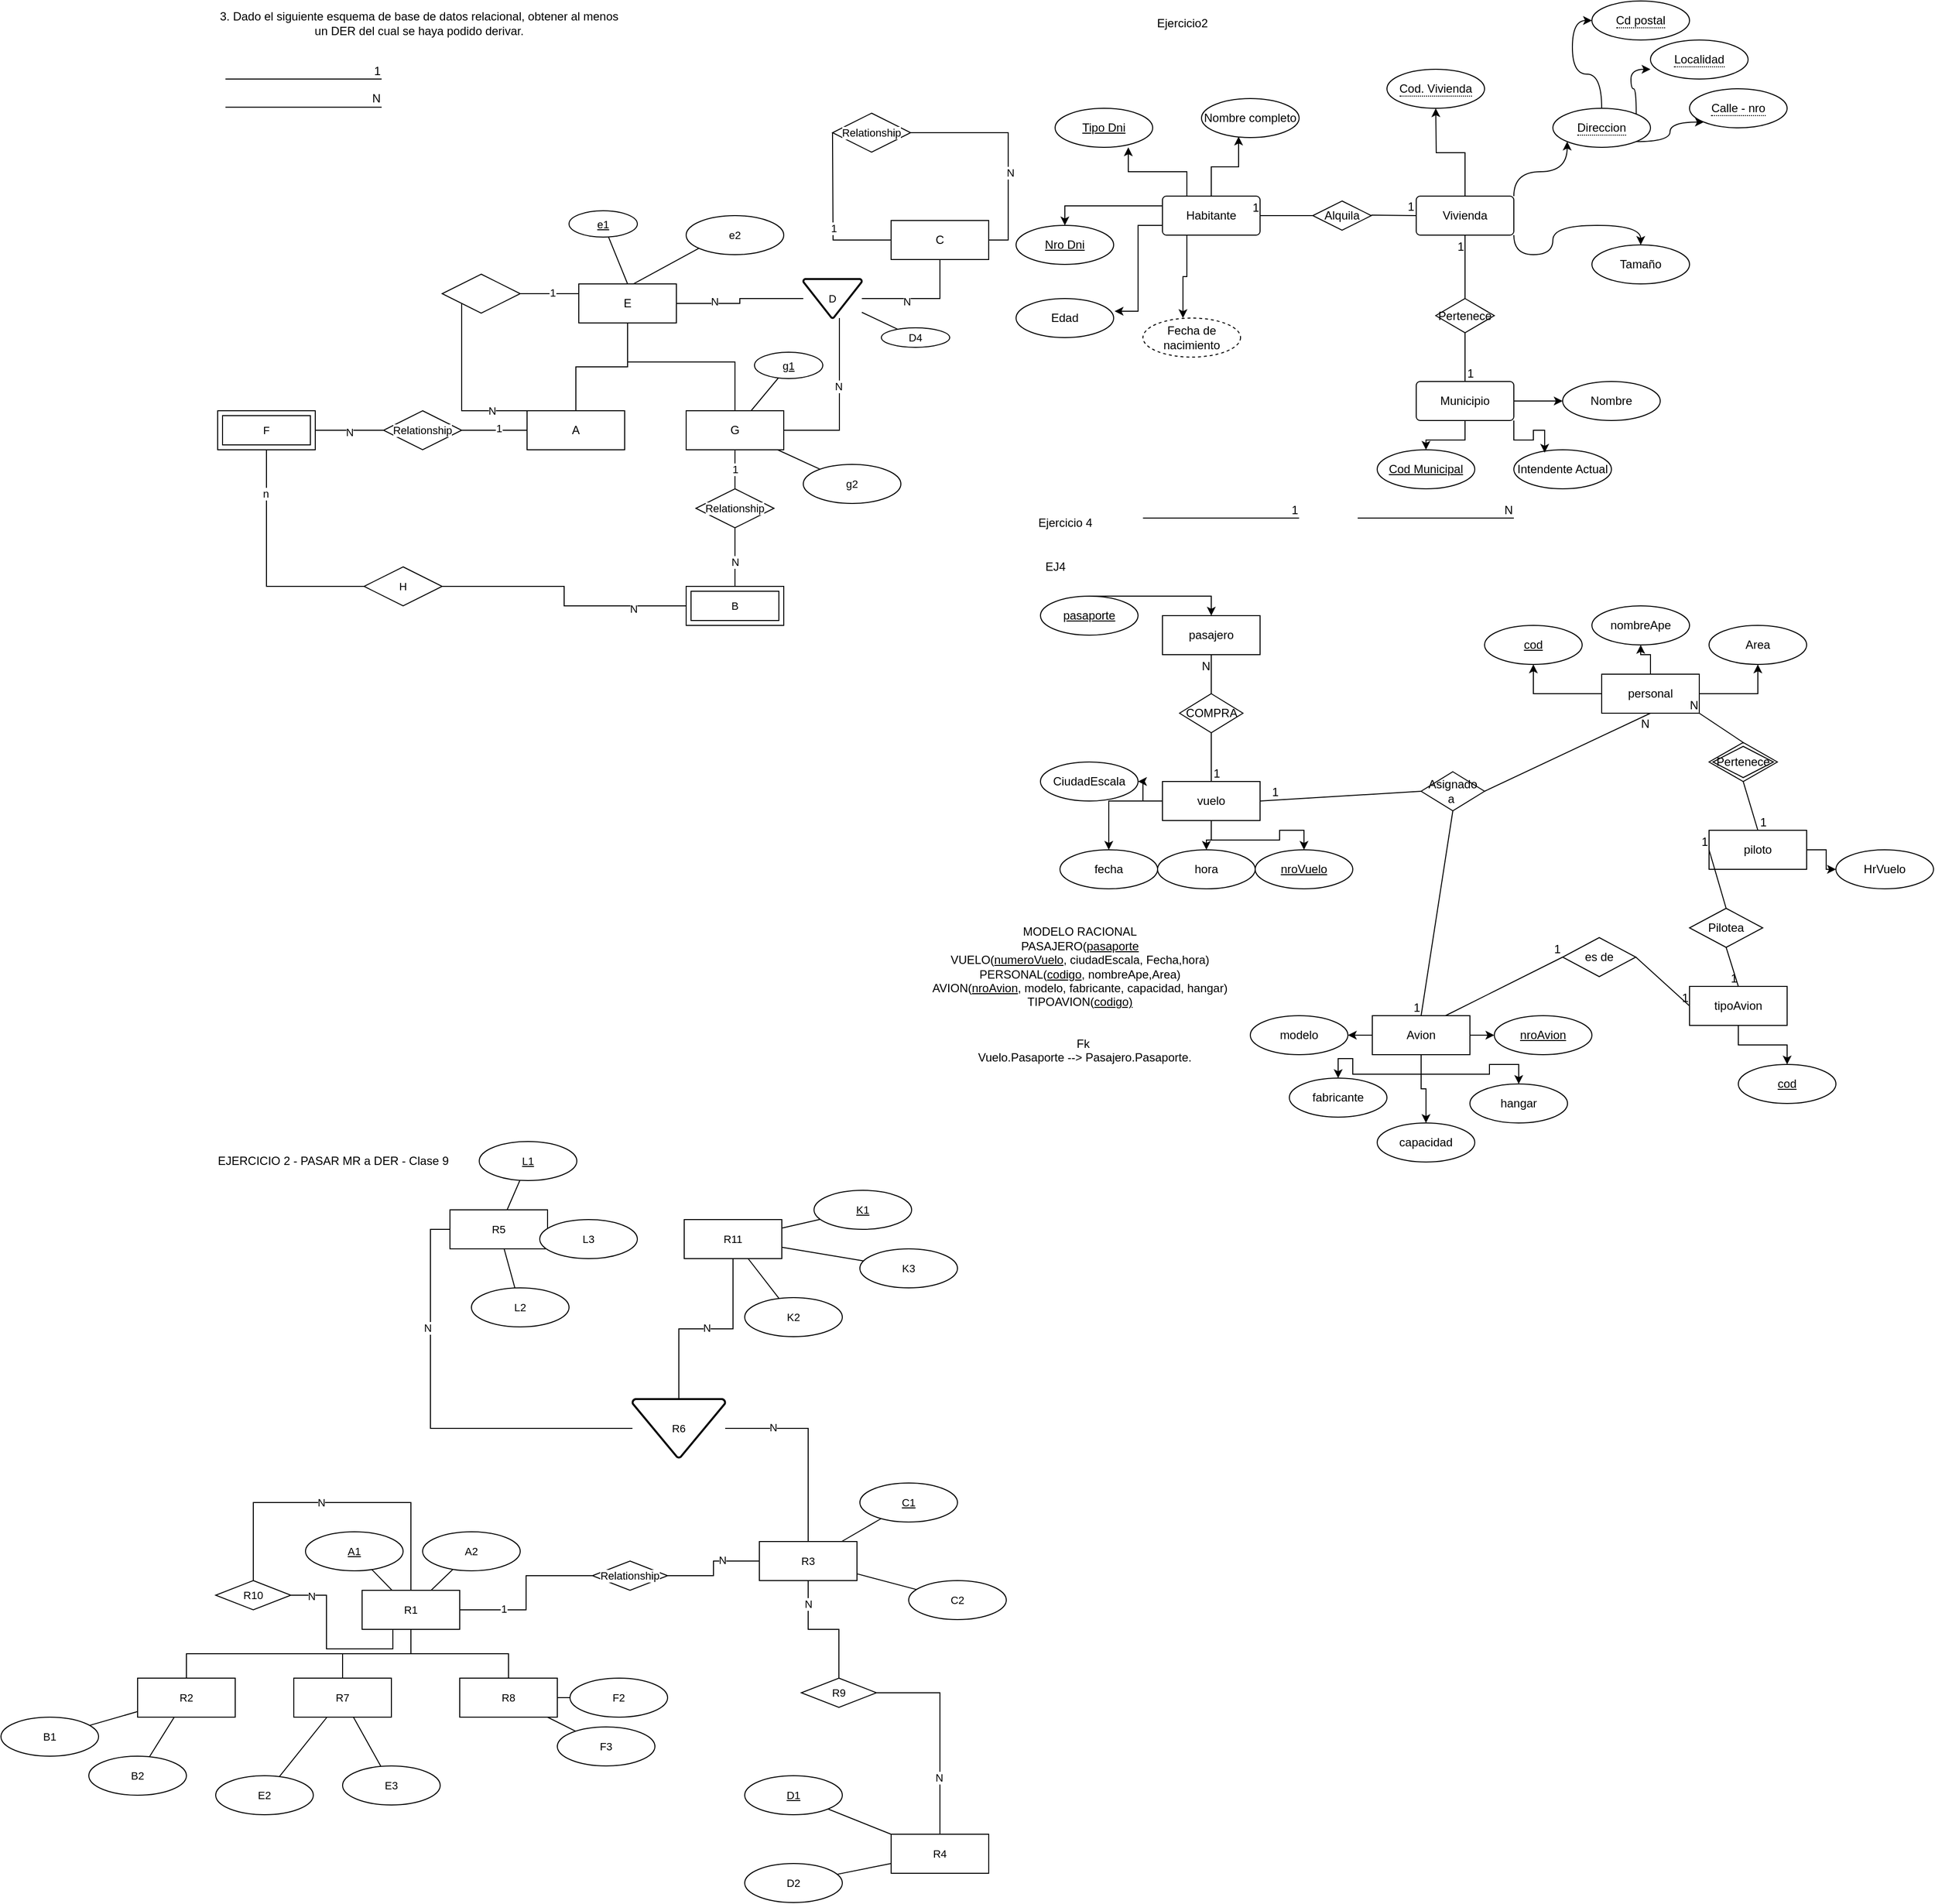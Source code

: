 <mxfile version="28.1.2">
  <diagram id="T-T4Ht-YiC5xqRJg1iFR" name="Página-1">
    <mxGraphModel dx="3555" dy="1047" grid="1" gridSize="10" guides="1" tooltips="1" connect="1" arrows="1" fold="1" page="1" pageScale="1" pageWidth="827" pageHeight="1169" math="0" shadow="0">
      <root>
        <mxCell id="0" />
        <mxCell id="1" parent="0" />
        <mxCell id="YKYcJTONPcuPjy2MtPMy-22" style="edgeStyle=orthogonalEdgeStyle;rounded=0;orthogonalLoop=1;jettySize=auto;html=1;exitX=0;exitY=0.25;exitDx=0;exitDy=0;entryX=0.5;entryY=0;entryDx=0;entryDy=0;" parent="1" source="YKYcJTONPcuPjy2MtPMy-23" target="YKYcJTONPcuPjy2MtPMy-28" edge="1">
          <mxGeometry relative="1" as="geometry" />
        </mxCell>
        <mxCell id="YKYcJTONPcuPjy2MtPMy-23" value="Habitante" style="rounded=1;arcSize=10;whiteSpace=wrap;html=1;align=center;" parent="1" vertex="1">
          <mxGeometry x="150" y="200" width="100" height="40" as="geometry" />
        </mxCell>
        <mxCell id="YKYcJTONPcuPjy2MtPMy-24" style="edgeStyle=orthogonalEdgeStyle;rounded=0;orthogonalLoop=1;jettySize=auto;html=1;exitX=1;exitY=0;exitDx=0;exitDy=0;entryX=0;entryY=1;entryDx=0;entryDy=0;curved=1;" parent="1" source="YKYcJTONPcuPjy2MtPMy-26" target="YKYcJTONPcuPjy2MtPMy-34" edge="1">
          <mxGeometry relative="1" as="geometry" />
        </mxCell>
        <mxCell id="YKYcJTONPcuPjy2MtPMy-25" style="edgeStyle=orthogonalEdgeStyle;rounded=0;orthogonalLoop=1;jettySize=auto;html=1;exitX=1;exitY=1;exitDx=0;exitDy=0;entryX=0.5;entryY=0;entryDx=0;entryDy=0;curved=1;" parent="1" source="YKYcJTONPcuPjy2MtPMy-26" target="YKYcJTONPcuPjy2MtPMy-39" edge="1">
          <mxGeometry relative="1" as="geometry" />
        </mxCell>
        <mxCell id="XnnafGA7Bb56D37gFcoL-12" style="edgeStyle=orthogonalEdgeStyle;rounded=0;orthogonalLoop=1;jettySize=auto;html=1;exitX=0.5;exitY=0;exitDx=0;exitDy=0;" parent="1" source="YKYcJTONPcuPjy2MtPMy-26" edge="1">
          <mxGeometry relative="1" as="geometry">
            <mxPoint x="430" y="110" as="targetPoint" />
          </mxGeometry>
        </mxCell>
        <mxCell id="YKYcJTONPcuPjy2MtPMy-26" value="Vivienda" style="rounded=1;arcSize=10;whiteSpace=wrap;html=1;align=center;" parent="1" vertex="1">
          <mxGeometry x="410" y="200" width="100" height="40" as="geometry" />
        </mxCell>
        <mxCell id="YKYcJTONPcuPjy2MtPMy-27" value="Tipo Dni" style="ellipse;whiteSpace=wrap;html=1;align=center;fontStyle=4;" parent="1" vertex="1">
          <mxGeometry x="40" y="110" width="100" height="40" as="geometry" />
        </mxCell>
        <mxCell id="YKYcJTONPcuPjy2MtPMy-28" value="Nro Dni" style="ellipse;whiteSpace=wrap;html=1;align=center;fontStyle=4;" parent="1" vertex="1">
          <mxGeometry y="230" width="100" height="40" as="geometry" />
        </mxCell>
        <mxCell id="YKYcJTONPcuPjy2MtPMy-29" value="Nombre completo" style="ellipse;whiteSpace=wrap;html=1;align=center;" parent="1" vertex="1">
          <mxGeometry x="190" y="100" width="100" height="40" as="geometry" />
        </mxCell>
        <mxCell id="YKYcJTONPcuPjy2MtPMy-30" value="Fecha de nacimiento" style="ellipse;whiteSpace=wrap;html=1;align=center;dashed=1;" parent="1" vertex="1">
          <mxGeometry x="130" y="325" width="100" height="40" as="geometry" />
        </mxCell>
        <mxCell id="YKYcJTONPcuPjy2MtPMy-31" value="Edad" style="ellipse;whiteSpace=wrap;html=1;align=center;" parent="1" vertex="1">
          <mxGeometry y="305" width="100" height="40" as="geometry" />
        </mxCell>
        <mxCell id="YKYcJTONPcuPjy2MtPMy-32" style="edgeStyle=orthogonalEdgeStyle;rounded=0;orthogonalLoop=1;jettySize=auto;html=1;exitX=0.5;exitY=0;exitDx=0;exitDy=0;entryX=0;entryY=0.5;entryDx=0;entryDy=0;curved=1;" parent="1" source="YKYcJTONPcuPjy2MtPMy-34" target="YKYcJTONPcuPjy2MtPMy-35" edge="1">
          <mxGeometry relative="1" as="geometry" />
        </mxCell>
        <mxCell id="YKYcJTONPcuPjy2MtPMy-33" style="edgeStyle=orthogonalEdgeStyle;rounded=0;orthogonalLoop=1;jettySize=auto;html=1;exitX=1;exitY=1;exitDx=0;exitDy=0;entryX=0;entryY=1;entryDx=0;entryDy=0;curved=1;" parent="1" source="YKYcJTONPcuPjy2MtPMy-34" target="YKYcJTONPcuPjy2MtPMy-37" edge="1">
          <mxGeometry relative="1" as="geometry" />
        </mxCell>
        <mxCell id="YKYcJTONPcuPjy2MtPMy-34" value="&lt;span style=&quot;border-bottom: 1px dotted&quot;&gt;Direccion&lt;/span&gt;" style="ellipse;whiteSpace=wrap;html=1;align=center;" parent="1" vertex="1">
          <mxGeometry x="550" y="110" width="100" height="40" as="geometry" />
        </mxCell>
        <mxCell id="YKYcJTONPcuPjy2MtPMy-35" value="&lt;span style=&quot;border-bottom: 1px dotted&quot;&gt;Cd postal&lt;/span&gt;" style="ellipse;whiteSpace=wrap;html=1;align=center;" parent="1" vertex="1">
          <mxGeometry x="590" width="100" height="40" as="geometry" />
        </mxCell>
        <mxCell id="YKYcJTONPcuPjy2MtPMy-36" value="&lt;span style=&quot;border-bottom: 1px dotted&quot;&gt;Localidad&lt;/span&gt;" style="ellipse;whiteSpace=wrap;html=1;align=center;" parent="1" vertex="1">
          <mxGeometry x="650" y="40" width="100" height="40" as="geometry" />
        </mxCell>
        <mxCell id="YKYcJTONPcuPjy2MtPMy-37" value="&lt;span style=&quot;border-bottom: 1px dotted&quot;&gt;Calle - nro&lt;/span&gt;" style="ellipse;whiteSpace=wrap;html=1;align=center;" parent="1" vertex="1">
          <mxGeometry x="690" y="90" width="100" height="40" as="geometry" />
        </mxCell>
        <mxCell id="YKYcJTONPcuPjy2MtPMy-38" style="edgeStyle=orthogonalEdgeStyle;rounded=0;orthogonalLoop=1;jettySize=auto;html=1;exitX=1;exitY=0;exitDx=0;exitDy=0;entryX=0;entryY=0.75;entryDx=0;entryDy=0;entryPerimeter=0;curved=1;" parent="1" source="YKYcJTONPcuPjy2MtPMy-34" target="YKYcJTONPcuPjy2MtPMy-36" edge="1">
          <mxGeometry relative="1" as="geometry" />
        </mxCell>
        <mxCell id="YKYcJTONPcuPjy2MtPMy-39" value="Tamaño" style="ellipse;whiteSpace=wrap;html=1;align=center;" parent="1" vertex="1">
          <mxGeometry x="590" y="250" width="100" height="40" as="geometry" />
        </mxCell>
        <mxCell id="YKYcJTONPcuPjy2MtPMy-40" style="edgeStyle=orthogonalEdgeStyle;rounded=0;orthogonalLoop=1;jettySize=auto;html=1;exitX=0.5;exitY=0;exitDx=0;exitDy=0;entryX=0.38;entryY=0.975;entryDx=0;entryDy=0;entryPerimeter=0;" parent="1" source="YKYcJTONPcuPjy2MtPMy-23" target="YKYcJTONPcuPjy2MtPMy-29" edge="1">
          <mxGeometry relative="1" as="geometry" />
        </mxCell>
        <mxCell id="YKYcJTONPcuPjy2MtPMy-41" style="edgeStyle=orthogonalEdgeStyle;rounded=0;orthogonalLoop=1;jettySize=auto;html=1;exitX=0.25;exitY=0;exitDx=0;exitDy=0;entryX=0.75;entryY=1;entryDx=0;entryDy=0;entryPerimeter=0;" parent="1" source="YKYcJTONPcuPjy2MtPMy-23" target="YKYcJTONPcuPjy2MtPMy-27" edge="1">
          <mxGeometry relative="1" as="geometry" />
        </mxCell>
        <mxCell id="YKYcJTONPcuPjy2MtPMy-42" style="edgeStyle=orthogonalEdgeStyle;rounded=0;orthogonalLoop=1;jettySize=auto;html=1;exitX=0;exitY=0.75;exitDx=0;exitDy=0;entryX=1.01;entryY=0.325;entryDx=0;entryDy=0;entryPerimeter=0;" parent="1" source="YKYcJTONPcuPjy2MtPMy-23" target="YKYcJTONPcuPjy2MtPMy-31" edge="1">
          <mxGeometry relative="1" as="geometry" />
        </mxCell>
        <mxCell id="YKYcJTONPcuPjy2MtPMy-43" style="edgeStyle=orthogonalEdgeStyle;rounded=0;orthogonalLoop=1;jettySize=auto;html=1;exitX=0.25;exitY=1;exitDx=0;exitDy=0;entryX=0.41;entryY=0;entryDx=0;entryDy=0;entryPerimeter=0;" parent="1" source="YKYcJTONPcuPjy2MtPMy-23" target="YKYcJTONPcuPjy2MtPMy-30" edge="1">
          <mxGeometry relative="1" as="geometry" />
        </mxCell>
        <mxCell id="YKYcJTONPcuPjy2MtPMy-44" value="" style="endArrow=none;html=1;rounded=0;entryX=0;entryY=0.5;entryDx=0;entryDy=0;" parent="1" target="YKYcJTONPcuPjy2MtPMy-45" edge="1">
          <mxGeometry width="50" height="50" relative="1" as="geometry">
            <mxPoint x="330" y="220" as="sourcePoint" />
            <mxPoint x="410" y="220" as="targetPoint" />
          </mxGeometry>
        </mxCell>
        <mxCell id="YKYcJTONPcuPjy2MtPMy-45" value="Alquila" style="shape=rhombus;perimeter=rhombusPerimeter;whiteSpace=wrap;html=1;align=center;" parent="1" vertex="1">
          <mxGeometry x="304" y="205" width="60" height="30" as="geometry" />
        </mxCell>
        <mxCell id="YKYcJTONPcuPjy2MtPMy-46" value="" style="endArrow=none;html=1;rounded=0;" parent="1" edge="1">
          <mxGeometry relative="1" as="geometry">
            <mxPoint x="364" y="219.5" as="sourcePoint" />
            <mxPoint x="410" y="220" as="targetPoint" />
          </mxGeometry>
        </mxCell>
        <mxCell id="YKYcJTONPcuPjy2MtPMy-47" value="1" style="resizable=0;html=1;whiteSpace=wrap;align=right;verticalAlign=bottom;" parent="YKYcJTONPcuPjy2MtPMy-46" connectable="0" vertex="1">
          <mxGeometry x="1" relative="1" as="geometry" />
        </mxCell>
        <mxCell id="YKYcJTONPcuPjy2MtPMy-48" value="" style="endArrow=none;html=1;rounded=0;entryX=1;entryY=0.5;entryDx=0;entryDy=0;exitX=0;exitY=0.5;exitDx=0;exitDy=0;" parent="1" source="YKYcJTONPcuPjy2MtPMy-45" target="YKYcJTONPcuPjy2MtPMy-23" edge="1">
          <mxGeometry relative="1" as="geometry">
            <mxPoint x="310" y="290" as="sourcePoint" />
            <mxPoint x="350" y="310" as="targetPoint" />
          </mxGeometry>
        </mxCell>
        <mxCell id="YKYcJTONPcuPjy2MtPMy-49" value="1" style="resizable=0;html=1;whiteSpace=wrap;align=right;verticalAlign=bottom;" parent="YKYcJTONPcuPjy2MtPMy-48" connectable="0" vertex="1">
          <mxGeometry x="1" relative="1" as="geometry" />
        </mxCell>
        <mxCell id="XnnafGA7Bb56D37gFcoL-2" value="Pertenece" style="shape=rhombus;perimeter=rhombusPerimeter;whiteSpace=wrap;html=1;align=center;" parent="1" vertex="1">
          <mxGeometry x="430" y="305" width="60" height="35" as="geometry" />
        </mxCell>
        <mxCell id="XnnafGA7Bb56D37gFcoL-18" style="edgeStyle=orthogonalEdgeStyle;rounded=0;orthogonalLoop=1;jettySize=auto;html=1;exitX=0.5;exitY=1;exitDx=0;exitDy=0;entryX=0.5;entryY=0;entryDx=0;entryDy=0;" parent="1" source="XnnafGA7Bb56D37gFcoL-5" target="XnnafGA7Bb56D37gFcoL-11" edge="1">
          <mxGeometry relative="1" as="geometry" />
        </mxCell>
        <mxCell id="XnnafGA7Bb56D37gFcoL-20" style="edgeStyle=orthogonalEdgeStyle;rounded=0;orthogonalLoop=1;jettySize=auto;html=1;exitX=1;exitY=0.5;exitDx=0;exitDy=0;entryX=0;entryY=0.5;entryDx=0;entryDy=0;" parent="1" source="XnnafGA7Bb56D37gFcoL-5" target="XnnafGA7Bb56D37gFcoL-8" edge="1">
          <mxGeometry relative="1" as="geometry" />
        </mxCell>
        <mxCell id="XnnafGA7Bb56D37gFcoL-5" value="Municipio" style="rounded=1;arcSize=10;whiteSpace=wrap;html=1;align=center;" parent="1" vertex="1">
          <mxGeometry x="410" y="390" width="100" height="40" as="geometry" />
        </mxCell>
        <mxCell id="XnnafGA7Bb56D37gFcoL-8" value="Nombre" style="ellipse;whiteSpace=wrap;html=1;align=center;" parent="1" vertex="1">
          <mxGeometry x="560" y="390" width="100" height="40" as="geometry" />
        </mxCell>
        <mxCell id="XnnafGA7Bb56D37gFcoL-9" value="Intendente Actual" style="ellipse;whiteSpace=wrap;html=1;align=center;" parent="1" vertex="1">
          <mxGeometry x="510" y="460" width="100" height="40" as="geometry" />
        </mxCell>
        <mxCell id="XnnafGA7Bb56D37gFcoL-11" value="Cod Municipal" style="ellipse;whiteSpace=wrap;html=1;align=center;fontStyle=4;" parent="1" vertex="1">
          <mxGeometry x="370" y="460" width="100" height="40" as="geometry" />
        </mxCell>
        <mxCell id="XnnafGA7Bb56D37gFcoL-13" value="&lt;span style=&quot;border-bottom: 1px dotted&quot;&gt;Cod. Vivienda&lt;/span&gt;" style="ellipse;whiteSpace=wrap;html=1;align=center;" parent="1" vertex="1">
          <mxGeometry x="380" y="70" width="100" height="40" as="geometry" />
        </mxCell>
        <mxCell id="XnnafGA7Bb56D37gFcoL-14" value="" style="endArrow=none;html=1;rounded=0;entryX=0.5;entryY=0;entryDx=0;entryDy=0;" parent="1" target="XnnafGA7Bb56D37gFcoL-5" edge="1">
          <mxGeometry relative="1" as="geometry">
            <mxPoint x="460" y="340" as="sourcePoint" />
            <mxPoint x="620" y="340" as="targetPoint" />
          </mxGeometry>
        </mxCell>
        <mxCell id="XnnafGA7Bb56D37gFcoL-15" value="1" style="resizable=0;html=1;whiteSpace=wrap;align=right;verticalAlign=bottom;" parent="XnnafGA7Bb56D37gFcoL-14" connectable="0" vertex="1">
          <mxGeometry x="1" relative="1" as="geometry">
            <mxPoint x="10" as="offset" />
          </mxGeometry>
        </mxCell>
        <mxCell id="XnnafGA7Bb56D37gFcoL-16" value="" style="endArrow=none;html=1;rounded=0;entryX=0.5;entryY=1;entryDx=0;entryDy=0;exitX=0.5;exitY=0;exitDx=0;exitDy=0;" parent="1" source="XnnafGA7Bb56D37gFcoL-2" target="YKYcJTONPcuPjy2MtPMy-26" edge="1">
          <mxGeometry relative="1" as="geometry">
            <mxPoint x="460" y="300" as="sourcePoint" />
            <mxPoint x="710" y="330" as="targetPoint" />
          </mxGeometry>
        </mxCell>
        <mxCell id="XnnafGA7Bb56D37gFcoL-17" value="1" style="resizable=0;html=1;whiteSpace=wrap;align=right;verticalAlign=bottom;" parent="XnnafGA7Bb56D37gFcoL-16" connectable="0" vertex="1">
          <mxGeometry x="1" relative="1" as="geometry">
            <mxPoint y="20" as="offset" />
          </mxGeometry>
        </mxCell>
        <mxCell id="XnnafGA7Bb56D37gFcoL-19" style="edgeStyle=orthogonalEdgeStyle;rounded=0;orthogonalLoop=1;jettySize=auto;html=1;exitX=1;exitY=1;exitDx=0;exitDy=0;entryX=0.316;entryY=0.075;entryDx=0;entryDy=0;entryPerimeter=0;" parent="1" source="XnnafGA7Bb56D37gFcoL-5" target="XnnafGA7Bb56D37gFcoL-9" edge="1">
          <mxGeometry relative="1" as="geometry" />
        </mxCell>
        <mxCell id="XnnafGA7Bb56D37gFcoL-21" value="Ejercicio2" style="text;html=1;align=center;verticalAlign=middle;resizable=0;points=[];autosize=1;strokeColor=none;fillColor=none;" parent="1" vertex="1">
          <mxGeometry x="130" y="8" width="80" height="30" as="geometry" />
        </mxCell>
        <mxCell id="eZaDwVetiAiupszuZ_4H-2" value="3. Dado el siguiente esquema de base de datos relacional, obtener al menos&lt;br/&gt;un DER del cual se haya podido derivar." style="text;html=1;align=center;verticalAlign=middle;resizable=0;points=[];autosize=1;strokeColor=none;fillColor=none;" parent="1" vertex="1">
          <mxGeometry x="-827" y="3" width="430" height="40" as="geometry" />
        </mxCell>
        <mxCell id="eZaDwVetiAiupszuZ_4H-19" value="" style="endArrow=none;html=1;rounded=0;" parent="1" edge="1">
          <mxGeometry relative="1" as="geometry">
            <mxPoint x="-810" y="80" as="sourcePoint" />
            <mxPoint x="-650" y="80" as="targetPoint" />
          </mxGeometry>
        </mxCell>
        <mxCell id="eZaDwVetiAiupszuZ_4H-20" value="1" style="resizable=0;html=1;whiteSpace=wrap;align=right;verticalAlign=bottom;" parent="eZaDwVetiAiupszuZ_4H-19" connectable="0" vertex="1">
          <mxGeometry x="1" relative="1" as="geometry" />
        </mxCell>
        <mxCell id="eZaDwVetiAiupszuZ_4H-21" value="" style="endArrow=none;html=1;rounded=0;" parent="1" edge="1">
          <mxGeometry relative="1" as="geometry">
            <mxPoint x="-810" y="108.89" as="sourcePoint" />
            <mxPoint x="-650" y="108.89" as="targetPoint" />
          </mxGeometry>
        </mxCell>
        <mxCell id="eZaDwVetiAiupszuZ_4H-22" value="N" style="resizable=0;html=1;whiteSpace=wrap;align=right;verticalAlign=bottom;" parent="eZaDwVetiAiupszuZ_4H-21" connectable="0" vertex="1">
          <mxGeometry x="1" relative="1" as="geometry" />
        </mxCell>
        <mxCell id="eZaDwVetiAiupszuZ_4H-53" value="Ejercicio 4" style="text;html=1;align=center;verticalAlign=middle;resizable=0;points=[];autosize=1;strokeColor=none;fillColor=none;" parent="1" vertex="1">
          <mxGeometry x="10" y="520" width="80" height="30" as="geometry" />
        </mxCell>
        <mxCell id="eZaDwVetiAiupszuZ_4H-56" value="" style="endArrow=none;html=1;rounded=0;" parent="1" edge="1">
          <mxGeometry relative="1" as="geometry">
            <mxPoint x="130" y="530" as="sourcePoint" />
            <mxPoint x="290" y="530" as="targetPoint" />
          </mxGeometry>
        </mxCell>
        <mxCell id="eZaDwVetiAiupszuZ_4H-57" value="1" style="resizable=0;html=1;whiteSpace=wrap;align=right;verticalAlign=bottom;" parent="eZaDwVetiAiupszuZ_4H-56" connectable="0" vertex="1">
          <mxGeometry x="1" relative="1" as="geometry" />
        </mxCell>
        <mxCell id="eZaDwVetiAiupszuZ_4H-58" value="" style="endArrow=none;html=1;rounded=0;" parent="1" edge="1">
          <mxGeometry relative="1" as="geometry">
            <mxPoint x="350" y="530" as="sourcePoint" />
            <mxPoint x="510" y="530" as="targetPoint" />
          </mxGeometry>
        </mxCell>
        <mxCell id="eZaDwVetiAiupszuZ_4H-59" value="N" style="resizable=0;html=1;whiteSpace=wrap;align=right;verticalAlign=bottom;" parent="eZaDwVetiAiupszuZ_4H-58" connectable="0" vertex="1">
          <mxGeometry x="1" relative="1" as="geometry" />
        </mxCell>
        <mxCell id="eZaDwVetiAiupszuZ_4H-67" value="pasajero" style="whiteSpace=wrap;html=1;align=center;" parent="1" vertex="1">
          <mxGeometry x="150" y="630" width="100" height="40" as="geometry" />
        </mxCell>
        <mxCell id="eZaDwVetiAiupszuZ_4H-68" style="edgeStyle=orthogonalEdgeStyle;rounded=0;orthogonalLoop=1;jettySize=auto;html=1;" parent="1" source="eZaDwVetiAiupszuZ_4H-69" target="eZaDwVetiAiupszuZ_4H-67" edge="1">
          <mxGeometry relative="1" as="geometry">
            <Array as="points">
              <mxPoint x="200" y="610" />
            </Array>
          </mxGeometry>
        </mxCell>
        <mxCell id="eZaDwVetiAiupszuZ_4H-69" value="pasaporte" style="ellipse;whiteSpace=wrap;html=1;align=center;fontStyle=4;" parent="1" vertex="1">
          <mxGeometry x="25" y="610" width="100" height="40" as="geometry" />
        </mxCell>
        <mxCell id="eZaDwVetiAiupszuZ_4H-70" style="edgeStyle=orthogonalEdgeStyle;rounded=0;orthogonalLoop=1;jettySize=auto;html=1;" parent="1" source="eZaDwVetiAiupszuZ_4H-76" target="eZaDwVetiAiupszuZ_4H-80" edge="1">
          <mxGeometry relative="1" as="geometry" />
        </mxCell>
        <mxCell id="eZaDwVetiAiupszuZ_4H-71" style="edgeStyle=orthogonalEdgeStyle;rounded=0;orthogonalLoop=1;jettySize=auto;html=1;entryX=0.5;entryY=0;entryDx=0;entryDy=0;" parent="1" source="eZaDwVetiAiupszuZ_4H-76" target="eZaDwVetiAiupszuZ_4H-79" edge="1">
          <mxGeometry relative="1" as="geometry" />
        </mxCell>
        <mxCell id="eZaDwVetiAiupszuZ_4H-72" style="edgeStyle=orthogonalEdgeStyle;rounded=0;orthogonalLoop=1;jettySize=auto;html=1;entryX=0.5;entryY=0;entryDx=0;entryDy=0;" parent="1" source="eZaDwVetiAiupszuZ_4H-76" target="eZaDwVetiAiupszuZ_4H-77" edge="1">
          <mxGeometry relative="1" as="geometry" />
        </mxCell>
        <mxCell id="eZaDwVetiAiupszuZ_4H-73" style="edgeStyle=orthogonalEdgeStyle;rounded=0;orthogonalLoop=1;jettySize=auto;html=1;entryX=0.5;entryY=0;entryDx=0;entryDy=0;" parent="1" source="eZaDwVetiAiupszuZ_4H-76" target="eZaDwVetiAiupszuZ_4H-78" edge="1">
          <mxGeometry relative="1" as="geometry" />
        </mxCell>
        <mxCell id="eZaDwVetiAiupszuZ_4H-76" value="vuelo" style="whiteSpace=wrap;html=1;align=center;" parent="1" vertex="1">
          <mxGeometry x="150" y="800" width="100" height="40" as="geometry" />
        </mxCell>
        <mxCell id="eZaDwVetiAiupszuZ_4H-77" value="nroVuelo" style="ellipse;whiteSpace=wrap;html=1;align=center;fontStyle=4;" parent="1" vertex="1">
          <mxGeometry x="245" y="870" width="100" height="40" as="geometry" />
        </mxCell>
        <mxCell id="eZaDwVetiAiupszuZ_4H-78" value="hora" style="ellipse;whiteSpace=wrap;html=1;align=center;" parent="1" vertex="1">
          <mxGeometry x="145" y="870" width="100" height="40" as="geometry" />
        </mxCell>
        <mxCell id="eZaDwVetiAiupszuZ_4H-79" value="fecha" style="ellipse;whiteSpace=wrap;html=1;align=center;" parent="1" vertex="1">
          <mxGeometry x="45" y="870" width="100" height="40" as="geometry" />
        </mxCell>
        <mxCell id="eZaDwVetiAiupszuZ_4H-80" value="CiudadEscala" style="ellipse;whiteSpace=wrap;html=1;align=center;" parent="1" vertex="1">
          <mxGeometry x="25" y="780" width="100" height="40" as="geometry" />
        </mxCell>
        <mxCell id="eZaDwVetiAiupszuZ_4H-81" style="edgeStyle=orthogonalEdgeStyle;rounded=0;orthogonalLoop=1;jettySize=auto;html=1;" parent="1" source="eZaDwVetiAiupszuZ_4H-86" target="eZaDwVetiAiupszuZ_4H-96" edge="1">
          <mxGeometry relative="1" as="geometry" />
        </mxCell>
        <mxCell id="eZaDwVetiAiupszuZ_4H-82" style="edgeStyle=orthogonalEdgeStyle;rounded=0;orthogonalLoop=1;jettySize=auto;html=1;" parent="1" source="eZaDwVetiAiupszuZ_4H-86" target="eZaDwVetiAiupszuZ_4H-98" edge="1">
          <mxGeometry relative="1" as="geometry" />
        </mxCell>
        <mxCell id="eZaDwVetiAiupszuZ_4H-83" style="edgeStyle=orthogonalEdgeStyle;rounded=0;orthogonalLoop=1;jettySize=auto;html=1;" parent="1" source="eZaDwVetiAiupszuZ_4H-86" target="eZaDwVetiAiupszuZ_4H-99" edge="1">
          <mxGeometry relative="1" as="geometry" />
        </mxCell>
        <mxCell id="eZaDwVetiAiupszuZ_4H-84" style="edgeStyle=orthogonalEdgeStyle;rounded=0;orthogonalLoop=1;jettySize=auto;html=1;" parent="1" source="eZaDwVetiAiupszuZ_4H-86" target="eZaDwVetiAiupszuZ_4H-97" edge="1">
          <mxGeometry relative="1" as="geometry" />
        </mxCell>
        <mxCell id="eZaDwVetiAiupszuZ_4H-85" style="edgeStyle=orthogonalEdgeStyle;rounded=0;orthogonalLoop=1;jettySize=auto;html=1;" parent="1" source="eZaDwVetiAiupszuZ_4H-86" target="eZaDwVetiAiupszuZ_4H-95" edge="1">
          <mxGeometry relative="1" as="geometry" />
        </mxCell>
        <mxCell id="eZaDwVetiAiupszuZ_4H-86" value="Avion" style="whiteSpace=wrap;html=1;align=center;" parent="1" vertex="1">
          <mxGeometry x="365" y="1040" width="100" height="40" as="geometry" />
        </mxCell>
        <mxCell id="eZaDwVetiAiupszuZ_4H-87" style="edgeStyle=orthogonalEdgeStyle;rounded=0;orthogonalLoop=1;jettySize=auto;html=1;entryX=0.5;entryY=1;entryDx=0;entryDy=0;" parent="1" source="eZaDwVetiAiupszuZ_4H-91" target="eZaDwVetiAiupszuZ_4H-102" edge="1">
          <mxGeometry relative="1" as="geometry" />
        </mxCell>
        <mxCell id="eZaDwVetiAiupszuZ_4H-88" style="edgeStyle=orthogonalEdgeStyle;rounded=0;orthogonalLoop=1;jettySize=auto;html=1;" parent="1" source="eZaDwVetiAiupszuZ_4H-91" target="eZaDwVetiAiupszuZ_4H-101" edge="1">
          <mxGeometry relative="1" as="geometry" />
        </mxCell>
        <mxCell id="eZaDwVetiAiupszuZ_4H-89" style="edgeStyle=orthogonalEdgeStyle;rounded=0;orthogonalLoop=1;jettySize=auto;html=1;entryX=0.5;entryY=1;entryDx=0;entryDy=0;" parent="1" source="eZaDwVetiAiupszuZ_4H-91" target="eZaDwVetiAiupszuZ_4H-100" edge="1">
          <mxGeometry relative="1" as="geometry" />
        </mxCell>
        <mxCell id="eZaDwVetiAiupszuZ_4H-91" value="personal" style="whiteSpace=wrap;html=1;align=center;" parent="1" vertex="1">
          <mxGeometry x="600" y="690" width="100" height="40" as="geometry" />
        </mxCell>
        <mxCell id="eZaDwVetiAiupszuZ_4H-92" style="edgeStyle=orthogonalEdgeStyle;rounded=0;orthogonalLoop=1;jettySize=auto;html=1;" parent="1" source="eZaDwVetiAiupszuZ_4H-94" target="eZaDwVetiAiupszuZ_4H-103" edge="1">
          <mxGeometry relative="1" as="geometry" />
        </mxCell>
        <mxCell id="eZaDwVetiAiupszuZ_4H-94" value="piloto" style="whiteSpace=wrap;html=1;align=center;" parent="1" vertex="1">
          <mxGeometry x="710" y="850" width="100" height="40" as="geometry" />
        </mxCell>
        <mxCell id="eZaDwVetiAiupszuZ_4H-95" value="nroAvion" style="ellipse;whiteSpace=wrap;html=1;align=center;fontStyle=4;" parent="1" vertex="1">
          <mxGeometry x="490" y="1040" width="100" height="40" as="geometry" />
        </mxCell>
        <mxCell id="eZaDwVetiAiupszuZ_4H-96" value="modelo" style="ellipse;whiteSpace=wrap;html=1;align=center;" parent="1" vertex="1">
          <mxGeometry x="240" y="1040" width="100" height="40" as="geometry" />
        </mxCell>
        <mxCell id="eZaDwVetiAiupszuZ_4H-97" value="hangar" style="ellipse;whiteSpace=wrap;html=1;align=center;" parent="1" vertex="1">
          <mxGeometry x="465" y="1110" width="100" height="40" as="geometry" />
        </mxCell>
        <mxCell id="eZaDwVetiAiupszuZ_4H-98" value="capacidad" style="ellipse;whiteSpace=wrap;html=1;align=center;" parent="1" vertex="1">
          <mxGeometry x="370" y="1150" width="100" height="40" as="geometry" />
        </mxCell>
        <mxCell id="eZaDwVetiAiupszuZ_4H-99" value="fabricante" style="ellipse;whiteSpace=wrap;html=1;align=center;" parent="1" vertex="1">
          <mxGeometry x="280" y="1104" width="100" height="40" as="geometry" />
        </mxCell>
        <mxCell id="eZaDwVetiAiupszuZ_4H-100" value="Area" style="ellipse;whiteSpace=wrap;html=1;align=center;" parent="1" vertex="1">
          <mxGeometry x="710" y="640" width="100" height="40" as="geometry" />
        </mxCell>
        <mxCell id="eZaDwVetiAiupszuZ_4H-101" value="nombreApe" style="ellipse;whiteSpace=wrap;html=1;align=center;" parent="1" vertex="1">
          <mxGeometry x="590" y="620" width="100" height="40" as="geometry" />
        </mxCell>
        <mxCell id="eZaDwVetiAiupszuZ_4H-102" value="cod" style="ellipse;whiteSpace=wrap;html=1;align=center;fontStyle=4;" parent="1" vertex="1">
          <mxGeometry x="480" y="640" width="100" height="40" as="geometry" />
        </mxCell>
        <mxCell id="eZaDwVetiAiupszuZ_4H-103" value="HrVuelo" style="ellipse;whiteSpace=wrap;html=1;align=center;" parent="1" vertex="1">
          <mxGeometry x="840" y="870" width="100" height="40" as="geometry" />
        </mxCell>
        <mxCell id="eZaDwVetiAiupszuZ_4H-104" style="edgeStyle=orthogonalEdgeStyle;rounded=0;orthogonalLoop=1;jettySize=auto;html=1;" parent="1" source="eZaDwVetiAiupszuZ_4H-106" target="eZaDwVetiAiupszuZ_4H-107" edge="1">
          <mxGeometry relative="1" as="geometry" />
        </mxCell>
        <mxCell id="eZaDwVetiAiupszuZ_4H-106" value="tipoAvion" style="whiteSpace=wrap;html=1;align=center;" parent="1" vertex="1">
          <mxGeometry x="690" y="1010" width="100" height="40" as="geometry" />
        </mxCell>
        <mxCell id="eZaDwVetiAiupszuZ_4H-107" value="cod" style="ellipse;whiteSpace=wrap;html=1;align=center;fontStyle=4;" parent="1" vertex="1">
          <mxGeometry x="740" y="1090" width="100" height="40" as="geometry" />
        </mxCell>
        <mxCell id="eZaDwVetiAiupszuZ_4H-108" value="EJ4&lt;br&gt;" style="text;html=1;align=center;verticalAlign=middle;resizable=0;points=[];autosize=1;strokeColor=none;fillColor=none;" parent="1" vertex="1">
          <mxGeometry x="20" y="570" width="40" height="20" as="geometry" />
        </mxCell>
        <mxCell id="eZaDwVetiAiupszuZ_4H-109" value="COMPRA" style="shape=rhombus;perimeter=rhombusPerimeter;whiteSpace=wrap;html=1;align=center;" parent="1" vertex="1">
          <mxGeometry x="167.5" y="710" width="65" height="40" as="geometry" />
        </mxCell>
        <mxCell id="eZaDwVetiAiupszuZ_4H-110" value="" style="endArrow=none;html=1;rounded=0;exitX=0.5;exitY=0;exitDx=0;exitDy=0;entryX=0.5;entryY=1;entryDx=0;entryDy=0;" parent="1" source="eZaDwVetiAiupszuZ_4H-109" target="eZaDwVetiAiupszuZ_4H-67" edge="1">
          <mxGeometry relative="1" as="geometry">
            <mxPoint x="390" y="640" as="sourcePoint" />
            <mxPoint x="550" y="640" as="targetPoint" />
          </mxGeometry>
        </mxCell>
        <mxCell id="eZaDwVetiAiupszuZ_4H-111" value="N" style="resizable=0;html=1;whiteSpace=wrap;align=right;verticalAlign=bottom;" parent="eZaDwVetiAiupszuZ_4H-110" connectable="0" vertex="1">
          <mxGeometry x="1" relative="1" as="geometry">
            <mxPoint y="20" as="offset" />
          </mxGeometry>
        </mxCell>
        <mxCell id="eZaDwVetiAiupszuZ_4H-112" value="" style="endArrow=none;html=1;rounded=0;exitX=0.5;exitY=0;exitDx=0;exitDy=0;entryX=0.5;entryY=1;entryDx=0;entryDy=0;" parent="1" source="eZaDwVetiAiupszuZ_4H-76" target="eZaDwVetiAiupszuZ_4H-109" edge="1">
          <mxGeometry relative="1" as="geometry">
            <mxPoint x="370" y="650" as="sourcePoint" />
            <mxPoint x="530" y="650" as="targetPoint" />
          </mxGeometry>
        </mxCell>
        <mxCell id="eZaDwVetiAiupszuZ_4H-113" value="1" style="resizable=0;html=1;whiteSpace=wrap;align=right;verticalAlign=bottom;" parent="eZaDwVetiAiupszuZ_4H-112" connectable="0" vertex="1">
          <mxGeometry x="1" relative="1" as="geometry">
            <mxPoint x="10" y="50" as="offset" />
          </mxGeometry>
        </mxCell>
        <mxCell id="eZaDwVetiAiupszuZ_4H-114" value="Asignado a&amp;nbsp;" style="shape=rhombus;perimeter=rhombusPerimeter;whiteSpace=wrap;html=1;align=center;" parent="1" vertex="1">
          <mxGeometry x="415" y="790" width="65" height="40" as="geometry" />
        </mxCell>
        <mxCell id="eZaDwVetiAiupszuZ_4H-115" value="" style="endArrow=none;html=1;rounded=0;exitX=1;exitY=0.5;exitDx=0;exitDy=0;entryX=0;entryY=0.5;entryDx=0;entryDy=0;" parent="1" source="eZaDwVetiAiupszuZ_4H-76" target="eZaDwVetiAiupszuZ_4H-114" edge="1">
          <mxGeometry relative="1" as="geometry">
            <mxPoint x="380" y="730" as="sourcePoint" />
            <mxPoint x="540" y="730" as="targetPoint" />
          </mxGeometry>
        </mxCell>
        <mxCell id="eZaDwVetiAiupszuZ_4H-116" value="1" style="resizable=0;html=1;whiteSpace=wrap;align=right;verticalAlign=bottom;" parent="eZaDwVetiAiupszuZ_4H-115" connectable="0" vertex="1">
          <mxGeometry x="1" relative="1" as="geometry">
            <mxPoint x="-145" y="10" as="offset" />
          </mxGeometry>
        </mxCell>
        <mxCell id="eZaDwVetiAiupszuZ_4H-117" value="" style="endArrow=none;html=1;rounded=0;exitX=1;exitY=0.5;exitDx=0;exitDy=0;entryX=0.5;entryY=1;entryDx=0;entryDy=0;" parent="1" source="eZaDwVetiAiupszuZ_4H-114" target="eZaDwVetiAiupszuZ_4H-91" edge="1">
          <mxGeometry relative="1" as="geometry">
            <mxPoint x="420" y="700" as="sourcePoint" />
            <mxPoint x="580" y="700" as="targetPoint" />
          </mxGeometry>
        </mxCell>
        <mxCell id="eZaDwVetiAiupszuZ_4H-118" value="N" style="resizable=0;html=1;whiteSpace=wrap;align=right;verticalAlign=bottom;" parent="eZaDwVetiAiupszuZ_4H-117" connectable="0" vertex="1">
          <mxGeometry x="1" relative="1" as="geometry">
            <mxPoint y="20" as="offset" />
          </mxGeometry>
        </mxCell>
        <mxCell id="eZaDwVetiAiupszuZ_4H-119" value="Pertenece" style="shape=rhombus;double=1;perimeter=rhombusPerimeter;whiteSpace=wrap;html=1;align=center;" parent="1" vertex="1">
          <mxGeometry x="710" y="760" width="70" height="40" as="geometry" />
        </mxCell>
        <mxCell id="eZaDwVetiAiupszuZ_4H-121" value="" style="endArrow=none;html=1;rounded=0;exitX=0.5;exitY=1;exitDx=0;exitDy=0;entryX=0.5;entryY=0;entryDx=0;entryDy=0;" parent="1" source="eZaDwVetiAiupszuZ_4H-114" target="eZaDwVetiAiupszuZ_4H-86" edge="1">
          <mxGeometry relative="1" as="geometry">
            <mxPoint x="510" y="890" as="sourcePoint" />
            <mxPoint x="670" y="890" as="targetPoint" />
          </mxGeometry>
        </mxCell>
        <mxCell id="eZaDwVetiAiupszuZ_4H-122" value="1" style="resizable=0;html=1;whiteSpace=wrap;align=right;verticalAlign=bottom;" parent="eZaDwVetiAiupszuZ_4H-121" connectable="0" vertex="1">
          <mxGeometry x="1" relative="1" as="geometry" />
        </mxCell>
        <mxCell id="eZaDwVetiAiupszuZ_4H-123" value="Pilotea" style="shape=rhombus;perimeter=rhombusPerimeter;whiteSpace=wrap;html=1;align=center;" parent="1" vertex="1">
          <mxGeometry x="690" y="930" width="75" height="40" as="geometry" />
        </mxCell>
        <mxCell id="eZaDwVetiAiupszuZ_4H-124" value="" style="endArrow=none;html=1;rounded=0;exitX=0.5;exitY=0;exitDx=0;exitDy=0;entryX=0;entryY=0.5;entryDx=0;entryDy=0;" parent="1" source="eZaDwVetiAiupszuZ_4H-123" target="eZaDwVetiAiupszuZ_4H-94" edge="1">
          <mxGeometry relative="1" as="geometry">
            <mxPoint x="610" y="870" as="sourcePoint" />
            <mxPoint x="770" y="870" as="targetPoint" />
          </mxGeometry>
        </mxCell>
        <mxCell id="eZaDwVetiAiupszuZ_4H-125" value="1" style="resizable=0;html=1;whiteSpace=wrap;align=right;verticalAlign=bottom;" parent="eZaDwVetiAiupszuZ_4H-124" connectable="0" vertex="1">
          <mxGeometry x="1" relative="1" as="geometry" />
        </mxCell>
        <mxCell id="eZaDwVetiAiupszuZ_4H-128" value="" style="endArrow=none;html=1;rounded=0;exitX=0.5;exitY=1;exitDx=0;exitDy=0;entryX=0.5;entryY=0;entryDx=0;entryDy=0;" parent="1" source="eZaDwVetiAiupszuZ_4H-123" target="eZaDwVetiAiupszuZ_4H-106" edge="1">
          <mxGeometry relative="1" as="geometry">
            <mxPoint x="730" y="1010" as="sourcePoint" />
            <mxPoint x="837" y="960" as="targetPoint" />
          </mxGeometry>
        </mxCell>
        <mxCell id="eZaDwVetiAiupszuZ_4H-129" value="1" style="resizable=0;html=1;whiteSpace=wrap;align=right;verticalAlign=bottom;" parent="eZaDwVetiAiupszuZ_4H-128" connectable="0" vertex="1">
          <mxGeometry x="1" relative="1" as="geometry" />
        </mxCell>
        <mxCell id="eZaDwVetiAiupszuZ_4H-130" value="" style="endArrow=none;html=1;rounded=0;entryX=1;entryY=1;entryDx=0;entryDy=0;exitX=0.5;exitY=0;exitDx=0;exitDy=0;" parent="1" source="eZaDwVetiAiupszuZ_4H-119" target="eZaDwVetiAiupszuZ_4H-91" edge="1">
          <mxGeometry relative="1" as="geometry">
            <mxPoint x="660" y="780" as="sourcePoint" />
            <mxPoint x="820" y="780" as="targetPoint" />
          </mxGeometry>
        </mxCell>
        <mxCell id="eZaDwVetiAiupszuZ_4H-131" value="N" style="resizable=0;html=1;whiteSpace=wrap;align=right;verticalAlign=bottom;" parent="eZaDwVetiAiupszuZ_4H-130" connectable="0" vertex="1">
          <mxGeometry x="1" relative="1" as="geometry" />
        </mxCell>
        <mxCell id="eZaDwVetiAiupszuZ_4H-132" value="" style="endArrow=none;html=1;rounded=0;exitX=0.5;exitY=0;exitDx=0;exitDy=0;entryX=0.5;entryY=1;entryDx=0;entryDy=0;" parent="1" source="eZaDwVetiAiupszuZ_4H-94" target="eZaDwVetiAiupszuZ_4H-119" edge="1">
          <mxGeometry relative="1" as="geometry">
            <mxPoint x="380" y="640" as="sourcePoint" />
            <mxPoint x="540" y="640" as="targetPoint" />
          </mxGeometry>
        </mxCell>
        <mxCell id="eZaDwVetiAiupszuZ_4H-133" value="1" style="resizable=0;html=1;whiteSpace=wrap;align=right;verticalAlign=bottom;" parent="eZaDwVetiAiupszuZ_4H-132" connectable="0" vertex="1">
          <mxGeometry x="1" relative="1" as="geometry">
            <mxPoint x="25" y="50" as="offset" />
          </mxGeometry>
        </mxCell>
        <mxCell id="eZaDwVetiAiupszuZ_4H-135" value="es de" style="shape=rhombus;perimeter=rhombusPerimeter;whiteSpace=wrap;html=1;align=center;" parent="1" vertex="1">
          <mxGeometry x="560" y="960" width="75" height="40" as="geometry" />
        </mxCell>
        <mxCell id="eZaDwVetiAiupszuZ_4H-136" value="" style="endArrow=none;html=1;rounded=0;exitX=0.75;exitY=0;exitDx=0;exitDy=0;" parent="1" source="eZaDwVetiAiupszuZ_4H-86" edge="1">
          <mxGeometry relative="1" as="geometry">
            <mxPoint x="510" y="950" as="sourcePoint" />
            <mxPoint x="560" y="980" as="targetPoint" />
          </mxGeometry>
        </mxCell>
        <mxCell id="eZaDwVetiAiupszuZ_4H-137" value="1" style="resizable=0;html=1;whiteSpace=wrap;align=right;verticalAlign=bottom;" parent="eZaDwVetiAiupszuZ_4H-136" connectable="0" vertex="1">
          <mxGeometry x="1" relative="1" as="geometry" />
        </mxCell>
        <mxCell id="eZaDwVetiAiupszuZ_4H-138" value="" style="endArrow=none;html=1;rounded=0;exitX=1;exitY=0.5;exitDx=0;exitDy=0;entryX=0;entryY=0.5;entryDx=0;entryDy=0;" parent="1" source="eZaDwVetiAiupszuZ_4H-135" target="eZaDwVetiAiupszuZ_4H-106" edge="1">
          <mxGeometry relative="1" as="geometry">
            <mxPoint x="640" y="1030" as="sourcePoint" />
            <mxPoint x="800" y="1030" as="targetPoint" />
          </mxGeometry>
        </mxCell>
        <mxCell id="eZaDwVetiAiupszuZ_4H-139" value="1" style="resizable=0;html=1;whiteSpace=wrap;align=right;verticalAlign=bottom;" parent="eZaDwVetiAiupszuZ_4H-138" connectable="0" vertex="1">
          <mxGeometry x="1" relative="1" as="geometry" />
        </mxCell>
        <mxCell id="eZaDwVetiAiupszuZ_4H-140" value="MODELO RACIONAL&lt;div&gt;PASAJERO(&lt;u&gt;pasaporte&lt;/u&gt;&lt;br&gt;VUELO(&lt;u&gt;numeroVuelo&lt;/u&gt;, ciudadEscala, Fecha,hora)&lt;br&gt;PERSONAL(&lt;u&gt;codigo&lt;/u&gt;, nombreApe,Area)&lt;br&gt;AVION(&lt;u&gt;nroAvion&lt;/u&gt;, modelo, fabricante, capacidad, hangar)&lt;br&gt;TIPOAVION(&lt;u&gt;codigo)&lt;/u&gt;&lt;/div&gt;" style="text;html=1;align=center;verticalAlign=middle;resizable=0;points=[];autosize=1;strokeColor=none;fillColor=none;" parent="1" vertex="1">
          <mxGeometry x="-100" y="940" width="330" height="100" as="geometry" />
        </mxCell>
        <mxCell id="eZaDwVetiAiupszuZ_4H-142" value="Fk&amp;nbsp;&lt;br&gt;Vuelo.Pasaporte --&amp;gt; Pasajero.Pasaporte.&lt;div&gt;&lt;br/&gt;&lt;/div&gt;" style="text;html=1;align=center;verticalAlign=middle;resizable=0;points=[];autosize=1;strokeColor=none;fillColor=none;" parent="1" vertex="1">
          <mxGeometry x="-50" y="1053" width="240" height="60" as="geometry" />
        </mxCell>
        <mxCell id="1mFqaPjh3sU6KyC1g8q2-43" style="edgeStyle=orthogonalEdgeStyle;shape=connector;rounded=0;orthogonalLoop=1;jettySize=auto;html=1;entryX=0;entryY=0.5;entryDx=0;entryDy=0;strokeColor=default;align=center;verticalAlign=middle;fontFamily=Helvetica;fontSize=11;fontColor=default;labelBackgroundColor=default;endArrow=none;endFill=0;" edge="1" parent="1" source="1mFqaPjh3sU6KyC1g8q2-1">
          <mxGeometry relative="1" as="geometry">
            <mxPoint x="-188.04" y="135" as="targetPoint" />
          </mxGeometry>
        </mxCell>
        <mxCell id="1mFqaPjh3sU6KyC1g8q2-45" value="1" style="edgeLabel;html=1;align=center;verticalAlign=middle;resizable=0;points=[];fontFamily=Helvetica;fontSize=11;fontColor=default;labelBackgroundColor=default;" vertex="1" connectable="0" parent="1mFqaPjh3sU6KyC1g8q2-43">
          <mxGeometry x="-0.149" relative="1" as="geometry">
            <mxPoint as="offset" />
          </mxGeometry>
        </mxCell>
        <mxCell id="1mFqaPjh3sU6KyC1g8q2-1" value="C" style="whiteSpace=wrap;html=1;align=center;" vertex="1" parent="1">
          <mxGeometry x="-128.04" y="225" width="100" height="40" as="geometry" />
        </mxCell>
        <mxCell id="1mFqaPjh3sU6KyC1g8q2-2" value="E" style="whiteSpace=wrap;html=1;align=center;" vertex="1" parent="1">
          <mxGeometry x="-448" y="290" width="100" height="40" as="geometry" />
        </mxCell>
        <mxCell id="1mFqaPjh3sU6KyC1g8q2-11" style="edgeStyle=orthogonalEdgeStyle;rounded=0;orthogonalLoop=1;jettySize=auto;html=1;entryX=0.5;entryY=1;entryDx=0;entryDy=0;endArrow=none;endFill=0;" edge="1" parent="1" source="1mFqaPjh3sU6KyC1g8q2-3" target="1mFqaPjh3sU6KyC1g8q2-2">
          <mxGeometry relative="1" as="geometry" />
        </mxCell>
        <mxCell id="1mFqaPjh3sU6KyC1g8q2-37" style="edgeStyle=orthogonalEdgeStyle;shape=connector;rounded=0;orthogonalLoop=1;jettySize=auto;html=1;entryX=0;entryY=0.25;entryDx=0;entryDy=0;strokeColor=default;align=center;verticalAlign=middle;fontFamily=Helvetica;fontSize=11;fontColor=default;labelBackgroundColor=default;endArrow=none;endFill=0;" edge="1" parent="1" source="1mFqaPjh3sU6KyC1g8q2-38" target="1mFqaPjh3sU6KyC1g8q2-2">
          <mxGeometry relative="1" as="geometry">
            <Array as="points" />
          </mxGeometry>
        </mxCell>
        <mxCell id="1mFqaPjh3sU6KyC1g8q2-41" value="1" style="edgeLabel;html=1;align=center;verticalAlign=middle;resizable=0;points=[];fontFamily=Helvetica;fontSize=11;fontColor=default;labelBackgroundColor=default;" vertex="1" connectable="0" parent="1mFqaPjh3sU6KyC1g8q2-37">
          <mxGeometry x="0.085" y="1" relative="1" as="geometry">
            <mxPoint as="offset" />
          </mxGeometry>
        </mxCell>
        <mxCell id="1mFqaPjh3sU6KyC1g8q2-3" value="A" style="whiteSpace=wrap;html=1;align=center;" vertex="1" parent="1">
          <mxGeometry x="-501" y="420" width="100" height="40" as="geometry" />
        </mxCell>
        <mxCell id="1mFqaPjh3sU6KyC1g8q2-12" style="edgeStyle=orthogonalEdgeStyle;rounded=0;orthogonalLoop=1;jettySize=auto;html=1;endArrow=none;endFill=0;" edge="1" parent="1" source="1mFqaPjh3sU6KyC1g8q2-7">
          <mxGeometry relative="1" as="geometry">
            <mxPoint x="-398" y="330" as="targetPoint" />
            <Array as="points">
              <mxPoint x="-288" y="370" />
              <mxPoint x="-398" y="370" />
            </Array>
          </mxGeometry>
        </mxCell>
        <mxCell id="1mFqaPjh3sU6KyC1g8q2-7" value="G" style="whiteSpace=wrap;html=1;align=center;" vertex="1" parent="1">
          <mxGeometry x="-338" y="420" width="100" height="40" as="geometry" />
        </mxCell>
        <mxCell id="1mFqaPjh3sU6KyC1g8q2-13" value="B" style="shape=ext;margin=3;double=1;whiteSpace=wrap;html=1;align=center;fontFamily=Helvetica;fontSize=11;fontColor=default;labelBackgroundColor=default;" vertex="1" parent="1">
          <mxGeometry x="-338" y="600" width="100" height="40" as="geometry" />
        </mxCell>
        <mxCell id="1mFqaPjh3sU6KyC1g8q2-14" value="F" style="shape=ext;margin=3;double=1;whiteSpace=wrap;html=1;align=center;fontFamily=Helvetica;fontSize=11;fontColor=default;labelBackgroundColor=default;" vertex="1" parent="1">
          <mxGeometry x="-818" y="420" width="100" height="40" as="geometry" />
        </mxCell>
        <mxCell id="1mFqaPjh3sU6KyC1g8q2-19" style="shape=connector;rounded=0;orthogonalLoop=1;jettySize=auto;html=1;entryX=0.5;entryY=0;entryDx=0;entryDy=0;strokeColor=default;align=center;verticalAlign=middle;fontFamily=Helvetica;fontSize=11;fontColor=default;labelBackgroundColor=default;endArrow=none;endFill=0;" edge="1" parent="1" source="1mFqaPjh3sU6KyC1g8q2-17" target="1mFqaPjh3sU6KyC1g8q2-2">
          <mxGeometry relative="1" as="geometry" />
        </mxCell>
        <mxCell id="1mFqaPjh3sU6KyC1g8q2-17" value="e1" style="ellipse;whiteSpace=wrap;html=1;align=center;fontStyle=4;fontFamily=Helvetica;fontSize=11;fontColor=default;labelBackgroundColor=default;" vertex="1" parent="1">
          <mxGeometry x="-458" y="215" width="70" height="27" as="geometry" />
        </mxCell>
        <mxCell id="1mFqaPjh3sU6KyC1g8q2-20" style="shape=connector;rounded=0;orthogonalLoop=1;jettySize=auto;html=1;entryX=0.563;entryY=-0.006;entryDx=0;entryDy=0;entryPerimeter=0;strokeColor=default;align=center;verticalAlign=middle;fontFamily=Helvetica;fontSize=11;fontColor=default;labelBackgroundColor=default;endArrow=none;endFill=0;" edge="1" parent="1" target="1mFqaPjh3sU6KyC1g8q2-2">
          <mxGeometry relative="1" as="geometry">
            <mxPoint x="-323.189" y="252.528" as="sourcePoint" />
          </mxGeometry>
        </mxCell>
        <mxCell id="1mFqaPjh3sU6KyC1g8q2-24" style="shape=connector;rounded=0;orthogonalLoop=1;jettySize=auto;html=1;strokeColor=default;align=center;verticalAlign=middle;fontFamily=Helvetica;fontSize=11;fontColor=default;labelBackgroundColor=default;endArrow=none;endFill=0;" edge="1" parent="1" source="1mFqaPjh3sU6KyC1g8q2-22" target="1mFqaPjh3sU6KyC1g8q2-7">
          <mxGeometry relative="1" as="geometry" />
        </mxCell>
        <mxCell id="1mFqaPjh3sU6KyC1g8q2-22" value="g1" style="ellipse;whiteSpace=wrap;html=1;align=center;fontStyle=4;fontFamily=Helvetica;fontSize=11;fontColor=default;labelBackgroundColor=default;" vertex="1" parent="1">
          <mxGeometry x="-268" y="360" width="70" height="27" as="geometry" />
        </mxCell>
        <mxCell id="1mFqaPjh3sU6KyC1g8q2-23" value="e2" style="ellipse;whiteSpace=wrap;html=1;align=center;fontFamily=Helvetica;fontSize=11;fontColor=default;labelBackgroundColor=default;" vertex="1" parent="1">
          <mxGeometry x="-338" y="220" width="100" height="40" as="geometry" />
        </mxCell>
        <mxCell id="1mFqaPjh3sU6KyC1g8q2-25" value="g2" style="ellipse;whiteSpace=wrap;html=1;align=center;fontFamily=Helvetica;fontSize=11;fontColor=default;labelBackgroundColor=default;" vertex="1" parent="1">
          <mxGeometry x="-218" y="475" width="100" height="40" as="geometry" />
        </mxCell>
        <mxCell id="1mFqaPjh3sU6KyC1g8q2-26" style="shape=connector;rounded=0;orthogonalLoop=1;jettySize=auto;html=1;strokeColor=default;align=center;verticalAlign=middle;fontFamily=Helvetica;fontSize=11;fontColor=default;labelBackgroundColor=default;endArrow=none;endFill=0;" edge="1" parent="1" source="1mFqaPjh3sU6KyC1g8q2-25" target="1mFqaPjh3sU6KyC1g8q2-7">
          <mxGeometry relative="1" as="geometry">
            <mxPoint x="-197.734" y="412.141" as="sourcePoint" />
          </mxGeometry>
        </mxCell>
        <mxCell id="1mFqaPjh3sU6KyC1g8q2-28" style="edgeStyle=orthogonalEdgeStyle;shape=connector;rounded=0;orthogonalLoop=1;jettySize=auto;html=1;entryX=1;entryY=0.5;entryDx=0;entryDy=0;strokeColor=default;align=center;verticalAlign=middle;fontFamily=Helvetica;fontSize=11;fontColor=default;labelBackgroundColor=default;endArrow=none;endFill=0;" edge="1" parent="1" source="1mFqaPjh3sU6KyC1g8q2-27" target="1mFqaPjh3sU6KyC1g8q2-14">
          <mxGeometry relative="1" as="geometry" />
        </mxCell>
        <mxCell id="1mFqaPjh3sU6KyC1g8q2-35" value="N" style="edgeLabel;html=1;align=center;verticalAlign=middle;resizable=0;points=[];fontFamily=Helvetica;fontSize=11;fontColor=default;labelBackgroundColor=default;" vertex="1" connectable="0" parent="1mFqaPjh3sU6KyC1g8q2-28">
          <mxGeometry x="0.017" y="2" relative="1" as="geometry">
            <mxPoint as="offset" />
          </mxGeometry>
        </mxCell>
        <mxCell id="1mFqaPjh3sU6KyC1g8q2-29" style="edgeStyle=orthogonalEdgeStyle;shape=connector;rounded=0;orthogonalLoop=1;jettySize=auto;html=1;strokeColor=default;align=center;verticalAlign=middle;fontFamily=Helvetica;fontSize=11;fontColor=default;labelBackgroundColor=default;endArrow=none;endFill=0;" edge="1" parent="1" source="1mFqaPjh3sU6KyC1g8q2-27" target="1mFqaPjh3sU6KyC1g8q2-3">
          <mxGeometry relative="1" as="geometry" />
        </mxCell>
        <mxCell id="1mFqaPjh3sU6KyC1g8q2-36" value="1" style="edgeLabel;html=1;align=center;verticalAlign=middle;resizable=0;points=[];fontFamily=Helvetica;fontSize=11;fontColor=default;labelBackgroundColor=default;" vertex="1" connectable="0" parent="1mFqaPjh3sU6KyC1g8q2-29">
          <mxGeometry x="0.127" y="2" relative="1" as="geometry">
            <mxPoint as="offset" />
          </mxGeometry>
        </mxCell>
        <mxCell id="1mFqaPjh3sU6KyC1g8q2-27" value="Relationship" style="shape=rhombus;perimeter=rhombusPerimeter;whiteSpace=wrap;html=1;align=center;fontFamily=Helvetica;fontSize=11;fontColor=default;labelBackgroundColor=default;" vertex="1" parent="1">
          <mxGeometry x="-648" y="420" width="80" height="40" as="geometry" />
        </mxCell>
        <mxCell id="1mFqaPjh3sU6KyC1g8q2-31" style="edgeStyle=orthogonalEdgeStyle;shape=connector;rounded=0;orthogonalLoop=1;jettySize=auto;html=1;strokeColor=default;align=center;verticalAlign=middle;fontFamily=Helvetica;fontSize=11;fontColor=default;labelBackgroundColor=default;endArrow=none;endFill=0;" edge="1" parent="1" source="1mFqaPjh3sU6KyC1g8q2-30" target="1mFqaPjh3sU6KyC1g8q2-7">
          <mxGeometry relative="1" as="geometry" />
        </mxCell>
        <mxCell id="1mFqaPjh3sU6KyC1g8q2-32" style="edgeStyle=orthogonalEdgeStyle;shape=connector;rounded=0;orthogonalLoop=1;jettySize=auto;html=1;strokeColor=default;align=center;verticalAlign=middle;fontFamily=Helvetica;fontSize=11;fontColor=default;labelBackgroundColor=default;endArrow=none;endFill=0;" edge="1" parent="1" source="1mFqaPjh3sU6KyC1g8q2-30" target="1mFqaPjh3sU6KyC1g8q2-13">
          <mxGeometry relative="1" as="geometry" />
        </mxCell>
        <mxCell id="1mFqaPjh3sU6KyC1g8q2-30" value="Relationship" style="shape=rhombus;perimeter=rhombusPerimeter;whiteSpace=wrap;html=1;align=center;fontFamily=Helvetica;fontSize=11;fontColor=default;labelBackgroundColor=default;" vertex="1" parent="1">
          <mxGeometry x="-328" y="500" width="80" height="40" as="geometry" />
        </mxCell>
        <mxCell id="1mFqaPjh3sU6KyC1g8q2-33" value="N" style="text;html=1;align=center;verticalAlign=middle;resizable=0;points=[];autosize=1;strokeColor=none;fillColor=none;fontFamily=Helvetica;fontSize=11;fontColor=default;labelBackgroundColor=default;" vertex="1" parent="1">
          <mxGeometry x="-303" y="560" width="30" height="30" as="geometry" />
        </mxCell>
        <mxCell id="1mFqaPjh3sU6KyC1g8q2-34" value="1" style="text;html=1;align=center;verticalAlign=middle;resizable=0;points=[];autosize=1;strokeColor=none;fillColor=none;fontFamily=Helvetica;fontSize=11;fontColor=default;labelBackgroundColor=default;" vertex="1" parent="1">
          <mxGeometry x="-303" y="464.5" width="30" height="30" as="geometry" />
        </mxCell>
        <mxCell id="1mFqaPjh3sU6KyC1g8q2-39" value="" style="edgeStyle=orthogonalEdgeStyle;shape=connector;rounded=0;orthogonalLoop=1;jettySize=auto;html=1;entryX=0;entryY=0.25;entryDx=0;entryDy=0;strokeColor=default;align=center;verticalAlign=middle;fontFamily=Helvetica;fontSize=11;fontColor=default;labelBackgroundColor=default;endArrow=none;endFill=0;" edge="1" parent="1" source="1mFqaPjh3sU6KyC1g8q2-3" target="1mFqaPjh3sU6KyC1g8q2-38">
          <mxGeometry relative="1" as="geometry">
            <mxPoint x="-501" y="420" as="sourcePoint" />
            <mxPoint x="-448" y="300" as="targetPoint" />
            <Array as="points">
              <mxPoint x="-568" y="420" />
            </Array>
          </mxGeometry>
        </mxCell>
        <mxCell id="1mFqaPjh3sU6KyC1g8q2-40" value="N" style="edgeLabel;html=1;align=center;verticalAlign=middle;resizable=0;points=[];fontFamily=Helvetica;fontSize=11;fontColor=default;labelBackgroundColor=default;" vertex="1" connectable="0" parent="1mFqaPjh3sU6KyC1g8q2-39">
          <mxGeometry x="-0.774" y="-1" relative="1" as="geometry">
            <mxPoint x="-14" y="1" as="offset" />
          </mxGeometry>
        </mxCell>
        <mxCell id="1mFqaPjh3sU6KyC1g8q2-38" value="" style="shape=rhombus;perimeter=rhombusPerimeter;whiteSpace=wrap;html=1;align=center;fontFamily=Helvetica;fontSize=11;fontColor=default;labelBackgroundColor=default;" vertex="1" parent="1">
          <mxGeometry x="-588" y="280" width="80" height="40" as="geometry" />
        </mxCell>
        <mxCell id="1mFqaPjh3sU6KyC1g8q2-44" style="edgeStyle=orthogonalEdgeStyle;shape=connector;rounded=0;orthogonalLoop=1;jettySize=auto;html=1;entryX=1;entryY=0.5;entryDx=0;entryDy=0;strokeColor=default;align=center;verticalAlign=middle;fontFamily=Helvetica;fontSize=11;fontColor=default;labelBackgroundColor=default;endArrow=none;endFill=0;" edge="1" parent="1" target="1mFqaPjh3sU6KyC1g8q2-1">
          <mxGeometry relative="1" as="geometry">
            <mxPoint x="-108.114" y="135.037" as="sourcePoint" />
            <Array as="points">
              <mxPoint x="-8.04" y="135" />
              <mxPoint x="-8.04" y="245" />
            </Array>
          </mxGeometry>
        </mxCell>
        <mxCell id="1mFqaPjh3sU6KyC1g8q2-46" value="N" style="edgeLabel;html=1;align=center;verticalAlign=middle;resizable=0;points=[];fontFamily=Helvetica;fontSize=11;fontColor=default;labelBackgroundColor=default;" vertex="1" connectable="0" parent="1mFqaPjh3sU6KyC1g8q2-44">
          <mxGeometry x="0.221" y="2" relative="1" as="geometry">
            <mxPoint as="offset" />
          </mxGeometry>
        </mxCell>
        <mxCell id="1mFqaPjh3sU6KyC1g8q2-42" value="Relationship" style="shape=rhombus;perimeter=rhombusPerimeter;whiteSpace=wrap;html=1;align=center;fontFamily=Helvetica;fontSize=11;fontColor=default;labelBackgroundColor=default;" vertex="1" parent="1">
          <mxGeometry x="-188.0" y="115" width="80" height="40" as="geometry" />
        </mxCell>
        <mxCell id="1mFqaPjh3sU6KyC1g8q2-48" style="edgeStyle=orthogonalEdgeStyle;shape=connector;rounded=0;orthogonalLoop=1;jettySize=auto;html=1;strokeColor=default;align=center;verticalAlign=middle;fontFamily=Helvetica;fontSize=11;fontColor=default;labelBackgroundColor=default;endArrow=none;endFill=0;" edge="1" parent="1" source="1mFqaPjh3sU6KyC1g8q2-47" target="1mFqaPjh3sU6KyC1g8q2-14">
          <mxGeometry relative="1" as="geometry" />
        </mxCell>
        <mxCell id="1mFqaPjh3sU6KyC1g8q2-50" value="n" style="edgeLabel;html=1;align=center;verticalAlign=middle;resizable=0;points=[];fontFamily=Helvetica;fontSize=11;fontColor=default;labelBackgroundColor=default;" vertex="1" connectable="0" parent="1mFqaPjh3sU6KyC1g8q2-48">
          <mxGeometry x="0.629" y="1" relative="1" as="geometry">
            <mxPoint as="offset" />
          </mxGeometry>
        </mxCell>
        <mxCell id="1mFqaPjh3sU6KyC1g8q2-49" style="edgeStyle=orthogonalEdgeStyle;shape=connector;rounded=0;orthogonalLoop=1;jettySize=auto;html=1;strokeColor=default;align=center;verticalAlign=middle;fontFamily=Helvetica;fontSize=11;fontColor=default;labelBackgroundColor=default;endArrow=none;endFill=0;" edge="1" parent="1" source="1mFqaPjh3sU6KyC1g8q2-47" target="1mFqaPjh3sU6KyC1g8q2-13">
          <mxGeometry relative="1" as="geometry" />
        </mxCell>
        <mxCell id="1mFqaPjh3sU6KyC1g8q2-51" value="N" style="edgeLabel;html=1;align=center;verticalAlign=middle;resizable=0;points=[];fontFamily=Helvetica;fontSize=11;fontColor=default;labelBackgroundColor=default;" vertex="1" connectable="0" parent="1mFqaPjh3sU6KyC1g8q2-49">
          <mxGeometry x="0.597" y="-3" relative="1" as="geometry">
            <mxPoint as="offset" />
          </mxGeometry>
        </mxCell>
        <mxCell id="1mFqaPjh3sU6KyC1g8q2-47" value="H" style="shape=rhombus;perimeter=rhombusPerimeter;whiteSpace=wrap;html=1;align=center;fontFamily=Helvetica;fontSize=11;fontColor=default;labelBackgroundColor=default;" vertex="1" parent="1">
          <mxGeometry x="-668" y="580" width="80" height="40" as="geometry" />
        </mxCell>
        <mxCell id="1mFqaPjh3sU6KyC1g8q2-53" style="edgeStyle=orthogonalEdgeStyle;shape=connector;rounded=0;orthogonalLoop=1;jettySize=auto;html=1;strokeColor=default;align=center;verticalAlign=middle;fontFamily=Helvetica;fontSize=11;fontColor=default;labelBackgroundColor=default;endArrow=none;endFill=0;" edge="1" parent="1" source="1mFqaPjh3sU6KyC1g8q2-52" target="1mFqaPjh3sU6KyC1g8q2-2">
          <mxGeometry relative="1" as="geometry" />
        </mxCell>
        <mxCell id="1mFqaPjh3sU6KyC1g8q2-56" value="N" style="edgeLabel;html=1;align=center;verticalAlign=middle;resizable=0;points=[];fontFamily=Helvetica;fontSize=11;fontColor=default;labelBackgroundColor=default;" vertex="1" connectable="0" parent="1mFqaPjh3sU6KyC1g8q2-53">
          <mxGeometry x="0.424" y="-2" relative="1" as="geometry">
            <mxPoint as="offset" />
          </mxGeometry>
        </mxCell>
        <mxCell id="1mFqaPjh3sU6KyC1g8q2-54" style="edgeStyle=orthogonalEdgeStyle;shape=connector;rounded=0;orthogonalLoop=1;jettySize=auto;html=1;strokeColor=default;align=center;verticalAlign=middle;fontFamily=Helvetica;fontSize=11;fontColor=default;labelBackgroundColor=default;endArrow=none;endFill=0;" edge="1" parent="1" source="1mFqaPjh3sU6KyC1g8q2-52" target="1mFqaPjh3sU6KyC1g8q2-1">
          <mxGeometry relative="1" as="geometry" />
        </mxCell>
        <mxCell id="1mFqaPjh3sU6KyC1g8q2-57" value="N" style="edgeLabel;html=1;align=center;verticalAlign=middle;resizable=0;points=[];fontFamily=Helvetica;fontSize=11;fontColor=default;labelBackgroundColor=default;" vertex="1" connectable="0" parent="1mFqaPjh3sU6KyC1g8q2-54">
          <mxGeometry x="-0.235" y="-3" relative="1" as="geometry">
            <mxPoint as="offset" />
          </mxGeometry>
        </mxCell>
        <mxCell id="1mFqaPjh3sU6KyC1g8q2-55" style="edgeStyle=orthogonalEdgeStyle;shape=connector;rounded=0;orthogonalLoop=1;jettySize=auto;html=1;strokeColor=default;align=center;verticalAlign=middle;fontFamily=Helvetica;fontSize=11;fontColor=default;labelBackgroundColor=default;endArrow=none;endFill=0;" edge="1" parent="1" source="1mFqaPjh3sU6KyC1g8q2-52" target="1mFqaPjh3sU6KyC1g8q2-7">
          <mxGeometry relative="1" as="geometry">
            <Array as="points">
              <mxPoint x="-181" y="440" />
            </Array>
          </mxGeometry>
        </mxCell>
        <mxCell id="1mFqaPjh3sU6KyC1g8q2-58" value="N" style="edgeLabel;html=1;align=center;verticalAlign=middle;resizable=0;points=[];fontFamily=Helvetica;fontSize=11;fontColor=default;labelBackgroundColor=default;" vertex="1" connectable="0" parent="1mFqaPjh3sU6KyC1g8q2-55">
          <mxGeometry x="-0.194" y="-1" relative="1" as="geometry">
            <mxPoint as="offset" />
          </mxGeometry>
        </mxCell>
        <mxCell id="1mFqaPjh3sU6KyC1g8q2-52" value="D" style="strokeWidth=2;html=1;shape=mxgraph.flowchart.merge_or_storage;whiteSpace=wrap;fontFamily=Helvetica;fontSize=11;fontColor=default;labelBackgroundColor=default;" vertex="1" parent="1">
          <mxGeometry x="-218" y="285" width="60" height="40" as="geometry" />
        </mxCell>
        <mxCell id="1mFqaPjh3sU6KyC1g8q2-60" style="shape=connector;rounded=0;orthogonalLoop=1;jettySize=auto;html=1;strokeColor=default;align=center;verticalAlign=middle;fontFamily=Helvetica;fontSize=11;fontColor=default;labelBackgroundColor=default;endArrow=none;endFill=0;" edge="1" parent="1" source="1mFqaPjh3sU6KyC1g8q2-59" target="1mFqaPjh3sU6KyC1g8q2-52">
          <mxGeometry relative="1" as="geometry" />
        </mxCell>
        <mxCell id="1mFqaPjh3sU6KyC1g8q2-59" value="D4" style="ellipse;whiteSpace=wrap;html=1;align=center;fontFamily=Helvetica;fontSize=11;fontColor=default;labelBackgroundColor=default;" vertex="1" parent="1">
          <mxGeometry x="-138" y="335" width="70" height="20" as="geometry" />
        </mxCell>
        <mxCell id="1mFqaPjh3sU6KyC1g8q2-61" value="EJERCICIO 2 - PASAR MR a DER - Clase 9" style="text;html=1;align=center;verticalAlign=middle;resizable=0;points=[];autosize=1;strokeColor=none;fillColor=none;" vertex="1" parent="1">
          <mxGeometry x="-830" y="1174" width="260" height="30" as="geometry" />
        </mxCell>
        <mxCell id="1mFqaPjh3sU6KyC1g8q2-104" style="edgeStyle=orthogonalEdgeStyle;shape=connector;rounded=0;orthogonalLoop=1;jettySize=auto;html=1;exitX=0.5;exitY=1;exitDx=0;exitDy=0;strokeColor=default;align=center;verticalAlign=middle;fontFamily=Helvetica;fontSize=11;fontColor=default;labelBackgroundColor=default;endArrow=none;endFill=0;" edge="1" parent="1" source="1mFqaPjh3sU6KyC1g8q2-64" target="1mFqaPjh3sU6KyC1g8q2-100">
          <mxGeometry relative="1" as="geometry">
            <mxPoint x="-850.0" y="1719" as="targetPoint" />
          </mxGeometry>
        </mxCell>
        <mxCell id="1mFqaPjh3sU6KyC1g8q2-64" value="R1" style="whiteSpace=wrap;html=1;align=center;fontFamily=Helvetica;fontSize=11;fontColor=default;labelBackgroundColor=default;" vertex="1" parent="1">
          <mxGeometry x="-670" y="1629" width="100" height="40" as="geometry" />
        </mxCell>
        <mxCell id="1mFqaPjh3sU6KyC1g8q2-65" value="R3" style="whiteSpace=wrap;html=1;align=center;fontFamily=Helvetica;fontSize=11;fontColor=default;labelBackgroundColor=default;" vertex="1" parent="1">
          <mxGeometry x="-263" y="1579" width="100" height="40" as="geometry" />
        </mxCell>
        <mxCell id="1mFqaPjh3sU6KyC1g8q2-66" value="R4" style="whiteSpace=wrap;html=1;align=center;fontFamily=Helvetica;fontSize=11;fontColor=default;labelBackgroundColor=default;" vertex="1" parent="1">
          <mxGeometry x="-128" y="1879" width="100" height="40" as="geometry" />
        </mxCell>
        <mxCell id="1mFqaPjh3sU6KyC1g8q2-67" value="R11" style="whiteSpace=wrap;html=1;align=center;fontFamily=Helvetica;fontSize=11;fontColor=default;labelBackgroundColor=default;" vertex="1" parent="1">
          <mxGeometry x="-340" y="1249" width="100" height="40" as="geometry" />
        </mxCell>
        <mxCell id="1mFqaPjh3sU6KyC1g8q2-73" style="shape=connector;rounded=0;orthogonalLoop=1;jettySize=auto;html=1;strokeColor=default;align=center;verticalAlign=middle;fontFamily=Helvetica;fontSize=11;fontColor=default;labelBackgroundColor=default;endArrow=none;endFill=0;" edge="1" parent="1" source="1mFqaPjh3sU6KyC1g8q2-68" target="1mFqaPjh3sU6KyC1g8q2-64">
          <mxGeometry relative="1" as="geometry" />
        </mxCell>
        <mxCell id="1mFqaPjh3sU6KyC1g8q2-68" value="A1" style="ellipse;whiteSpace=wrap;html=1;align=center;fontStyle=4;fontFamily=Helvetica;fontSize=11;fontColor=default;labelBackgroundColor=default;" vertex="1" parent="1">
          <mxGeometry x="-728" y="1569" width="100" height="40" as="geometry" />
        </mxCell>
        <mxCell id="1mFqaPjh3sU6KyC1g8q2-74" style="shape=connector;rounded=0;orthogonalLoop=1;jettySize=auto;html=1;strokeColor=default;align=center;verticalAlign=middle;fontFamily=Helvetica;fontSize=11;fontColor=default;labelBackgroundColor=default;endArrow=none;endFill=0;" edge="1" parent="1" source="1mFqaPjh3sU6KyC1g8q2-69" target="1mFqaPjh3sU6KyC1g8q2-65">
          <mxGeometry relative="1" as="geometry" />
        </mxCell>
        <mxCell id="1mFqaPjh3sU6KyC1g8q2-69" value="C1" style="ellipse;whiteSpace=wrap;html=1;align=center;fontStyle=4;fontFamily=Helvetica;fontSize=11;fontColor=default;labelBackgroundColor=default;" vertex="1" parent="1">
          <mxGeometry x="-160" y="1519" width="100" height="40" as="geometry" />
        </mxCell>
        <mxCell id="1mFqaPjh3sU6KyC1g8q2-72" style="shape=connector;rounded=0;orthogonalLoop=1;jettySize=auto;html=1;strokeColor=default;align=center;verticalAlign=middle;fontFamily=Helvetica;fontSize=11;fontColor=default;labelBackgroundColor=default;endArrow=none;endFill=0;" edge="1" parent="1" source="1mFqaPjh3sU6KyC1g8q2-70" target="1mFqaPjh3sU6KyC1g8q2-66">
          <mxGeometry relative="1" as="geometry" />
        </mxCell>
        <mxCell id="1mFqaPjh3sU6KyC1g8q2-70" value="D1" style="ellipse;whiteSpace=wrap;html=1;align=center;fontStyle=4;fontFamily=Helvetica;fontSize=11;fontColor=default;labelBackgroundColor=default;" vertex="1" parent="1">
          <mxGeometry x="-278" y="1819" width="100" height="40" as="geometry" />
        </mxCell>
        <mxCell id="1mFqaPjh3sU6KyC1g8q2-75" style="shape=connector;rounded=0;orthogonalLoop=1;jettySize=auto;html=1;strokeColor=default;align=center;verticalAlign=middle;fontFamily=Helvetica;fontSize=11;fontColor=default;labelBackgroundColor=default;endArrow=none;endFill=0;" edge="1" parent="1" source="1mFqaPjh3sU6KyC1g8q2-71" target="1mFqaPjh3sU6KyC1g8q2-67">
          <mxGeometry relative="1" as="geometry" />
        </mxCell>
        <mxCell id="1mFqaPjh3sU6KyC1g8q2-71" value="K1" style="ellipse;whiteSpace=wrap;html=1;align=center;fontStyle=4;fontFamily=Helvetica;fontSize=11;fontColor=default;labelBackgroundColor=default;" vertex="1" parent="1">
          <mxGeometry x="-207" y="1219" width="100" height="40" as="geometry" />
        </mxCell>
        <mxCell id="1mFqaPjh3sU6KyC1g8q2-77" style="shape=connector;rounded=0;orthogonalLoop=1;jettySize=auto;html=1;strokeColor=default;align=center;verticalAlign=middle;fontFamily=Helvetica;fontSize=11;fontColor=default;labelBackgroundColor=default;endArrow=none;endFill=0;" edge="1" parent="1" source="1mFqaPjh3sU6KyC1g8q2-76" target="1mFqaPjh3sU6KyC1g8q2-64">
          <mxGeometry relative="1" as="geometry" />
        </mxCell>
        <mxCell id="1mFqaPjh3sU6KyC1g8q2-76" value="A2" style="ellipse;whiteSpace=wrap;html=1;align=center;fontFamily=Helvetica;fontSize=11;fontColor=default;labelBackgroundColor=default;" vertex="1" parent="1">
          <mxGeometry x="-608" y="1569" width="100" height="40" as="geometry" />
        </mxCell>
        <mxCell id="1mFqaPjh3sU6KyC1g8q2-79" style="shape=connector;rounded=0;orthogonalLoop=1;jettySize=auto;html=1;strokeColor=default;align=center;verticalAlign=middle;fontFamily=Helvetica;fontSize=11;fontColor=default;labelBackgroundColor=default;endArrow=none;endFill=0;" edge="1" parent="1" source="1mFqaPjh3sU6KyC1g8q2-78" target="1mFqaPjh3sU6KyC1g8q2-65">
          <mxGeometry relative="1" as="geometry" />
        </mxCell>
        <mxCell id="1mFqaPjh3sU6KyC1g8q2-78" value="C2" style="ellipse;whiteSpace=wrap;html=1;align=center;fontFamily=Helvetica;fontSize=11;fontColor=default;labelBackgroundColor=default;" vertex="1" parent="1">
          <mxGeometry x="-110" y="1619" width="100" height="40" as="geometry" />
        </mxCell>
        <mxCell id="1mFqaPjh3sU6KyC1g8q2-82" style="shape=connector;rounded=0;orthogonalLoop=1;jettySize=auto;html=1;strokeColor=default;align=center;verticalAlign=middle;fontFamily=Helvetica;fontSize=11;fontColor=default;labelBackgroundColor=default;endArrow=none;endFill=0;" edge="1" parent="1" source="1mFqaPjh3sU6KyC1g8q2-80" target="1mFqaPjh3sU6KyC1g8q2-66">
          <mxGeometry relative="1" as="geometry" />
        </mxCell>
        <mxCell id="1mFqaPjh3sU6KyC1g8q2-80" value="D2" style="ellipse;whiteSpace=wrap;html=1;align=center;fontFamily=Helvetica;fontSize=11;fontColor=default;labelBackgroundColor=default;" vertex="1" parent="1">
          <mxGeometry x="-278" y="1909" width="100" height="40" as="geometry" />
        </mxCell>
        <mxCell id="1mFqaPjh3sU6KyC1g8q2-87" style="shape=connector;rounded=0;orthogonalLoop=1;jettySize=auto;html=1;strokeColor=default;align=center;verticalAlign=middle;fontFamily=Helvetica;fontSize=11;fontColor=default;labelBackgroundColor=default;endArrow=none;endFill=0;" edge="1" parent="1" source="1mFqaPjh3sU6KyC1g8q2-84" target="1mFqaPjh3sU6KyC1g8q2-67">
          <mxGeometry relative="1" as="geometry" />
        </mxCell>
        <mxCell id="1mFqaPjh3sU6KyC1g8q2-84" value="K2" style="ellipse;whiteSpace=wrap;html=1;align=center;fontFamily=Helvetica;fontSize=11;fontColor=default;labelBackgroundColor=default;" vertex="1" parent="1">
          <mxGeometry x="-278" y="1329" width="100" height="40" as="geometry" />
        </mxCell>
        <mxCell id="1mFqaPjh3sU6KyC1g8q2-86" style="shape=connector;rounded=0;orthogonalLoop=1;jettySize=auto;html=1;strokeColor=default;align=center;verticalAlign=middle;fontFamily=Helvetica;fontSize=11;fontColor=default;labelBackgroundColor=default;endArrow=none;endFill=0;" edge="1" parent="1" source="1mFqaPjh3sU6KyC1g8q2-85" target="1mFqaPjh3sU6KyC1g8q2-67">
          <mxGeometry relative="1" as="geometry" />
        </mxCell>
        <mxCell id="1mFqaPjh3sU6KyC1g8q2-85" value="K3" style="ellipse;whiteSpace=wrap;html=1;align=center;fontFamily=Helvetica;fontSize=11;fontColor=default;labelBackgroundColor=default;" vertex="1" parent="1">
          <mxGeometry x="-160" y="1279" width="100" height="40" as="geometry" />
        </mxCell>
        <mxCell id="1mFqaPjh3sU6KyC1g8q2-90" style="edgeStyle=orthogonalEdgeStyle;shape=connector;rounded=0;orthogonalLoop=1;jettySize=auto;html=1;entryX=0.5;entryY=1;entryDx=0;entryDy=0;strokeColor=default;align=center;verticalAlign=middle;fontFamily=Helvetica;fontSize=11;fontColor=default;labelBackgroundColor=default;endArrow=none;endFill=0;" edge="1" parent="1" source="1mFqaPjh3sU6KyC1g8q2-88" target="1mFqaPjh3sU6KyC1g8q2-64">
          <mxGeometry relative="1" as="geometry" />
        </mxCell>
        <mxCell id="1mFqaPjh3sU6KyC1g8q2-88" value="R7" style="whiteSpace=wrap;html=1;align=center;fontFamily=Helvetica;fontSize=11;fontColor=default;labelBackgroundColor=default;" vertex="1" parent="1">
          <mxGeometry x="-740" y="1719" width="100" height="40" as="geometry" />
        </mxCell>
        <mxCell id="1mFqaPjh3sU6KyC1g8q2-91" style="edgeStyle=orthogonalEdgeStyle;shape=connector;rounded=0;orthogonalLoop=1;jettySize=auto;html=1;entryX=0.5;entryY=1;entryDx=0;entryDy=0;strokeColor=default;align=center;verticalAlign=middle;fontFamily=Helvetica;fontSize=11;fontColor=default;labelBackgroundColor=default;endArrow=none;endFill=0;" edge="1" parent="1" source="1mFqaPjh3sU6KyC1g8q2-89" target="1mFqaPjh3sU6KyC1g8q2-64">
          <mxGeometry relative="1" as="geometry" />
        </mxCell>
        <mxCell id="1mFqaPjh3sU6KyC1g8q2-89" value="R8" style="whiteSpace=wrap;html=1;align=center;fontFamily=Helvetica;fontSize=11;fontColor=default;labelBackgroundColor=default;" vertex="1" parent="1">
          <mxGeometry x="-570" y="1719" width="100" height="40" as="geometry" />
        </mxCell>
        <mxCell id="1mFqaPjh3sU6KyC1g8q2-98" style="shape=connector;rounded=0;orthogonalLoop=1;jettySize=auto;html=1;strokeColor=default;align=center;verticalAlign=middle;fontFamily=Helvetica;fontSize=11;fontColor=default;labelBackgroundColor=default;endArrow=none;endFill=0;" edge="1" parent="1" source="1mFqaPjh3sU6KyC1g8q2-92" target="1mFqaPjh3sU6KyC1g8q2-88">
          <mxGeometry relative="1" as="geometry" />
        </mxCell>
        <mxCell id="1mFqaPjh3sU6KyC1g8q2-92" value="E2" style="ellipse;whiteSpace=wrap;html=1;align=center;fontFamily=Helvetica;fontSize=11;fontColor=default;labelBackgroundColor=default;" vertex="1" parent="1">
          <mxGeometry x="-820" y="1819" width="100" height="40" as="geometry" />
        </mxCell>
        <mxCell id="1mFqaPjh3sU6KyC1g8q2-99" style="shape=connector;rounded=0;orthogonalLoop=1;jettySize=auto;html=1;strokeColor=default;align=center;verticalAlign=middle;fontFamily=Helvetica;fontSize=11;fontColor=default;labelBackgroundColor=default;endArrow=none;endFill=0;" edge="1" parent="1" source="1mFqaPjh3sU6KyC1g8q2-93" target="1mFqaPjh3sU6KyC1g8q2-88">
          <mxGeometry relative="1" as="geometry" />
        </mxCell>
        <mxCell id="1mFqaPjh3sU6KyC1g8q2-93" value="E3" style="ellipse;whiteSpace=wrap;html=1;align=center;fontFamily=Helvetica;fontSize=11;fontColor=default;labelBackgroundColor=default;" vertex="1" parent="1">
          <mxGeometry x="-690" y="1809" width="100" height="40" as="geometry" />
        </mxCell>
        <mxCell id="1mFqaPjh3sU6KyC1g8q2-97" style="shape=connector;rounded=0;orthogonalLoop=1;jettySize=auto;html=1;strokeColor=default;align=center;verticalAlign=middle;fontFamily=Helvetica;fontSize=11;fontColor=default;labelBackgroundColor=default;endArrow=none;endFill=0;" edge="1" parent="1" source="1mFqaPjh3sU6KyC1g8q2-94" target="1mFqaPjh3sU6KyC1g8q2-89">
          <mxGeometry relative="1" as="geometry" />
        </mxCell>
        <mxCell id="1mFqaPjh3sU6KyC1g8q2-94" value="F2" style="ellipse;whiteSpace=wrap;html=1;align=center;fontFamily=Helvetica;fontSize=11;fontColor=default;labelBackgroundColor=default;" vertex="1" parent="1">
          <mxGeometry x="-457" y="1719" width="100" height="40" as="geometry" />
        </mxCell>
        <mxCell id="1mFqaPjh3sU6KyC1g8q2-96" style="shape=connector;rounded=0;orthogonalLoop=1;jettySize=auto;html=1;strokeColor=default;align=center;verticalAlign=middle;fontFamily=Helvetica;fontSize=11;fontColor=default;labelBackgroundColor=default;endArrow=none;endFill=0;" edge="1" parent="1" source="1mFqaPjh3sU6KyC1g8q2-95" target="1mFqaPjh3sU6KyC1g8q2-89">
          <mxGeometry relative="1" as="geometry" />
        </mxCell>
        <mxCell id="1mFqaPjh3sU6KyC1g8q2-95" value="F3" style="ellipse;whiteSpace=wrap;html=1;align=center;fontFamily=Helvetica;fontSize=11;fontColor=default;labelBackgroundColor=default;" vertex="1" parent="1">
          <mxGeometry x="-470" y="1769" width="100" height="40" as="geometry" />
        </mxCell>
        <mxCell id="1mFqaPjh3sU6KyC1g8q2-100" value="R2" style="whiteSpace=wrap;html=1;align=center;fontFamily=Helvetica;fontSize=11;fontColor=default;labelBackgroundColor=default;" vertex="1" parent="1">
          <mxGeometry x="-900" y="1719" width="100" height="40" as="geometry" />
        </mxCell>
        <mxCell id="1mFqaPjh3sU6KyC1g8q2-108" style="shape=connector;rounded=0;orthogonalLoop=1;jettySize=auto;html=1;strokeColor=default;align=center;verticalAlign=middle;fontFamily=Helvetica;fontSize=11;fontColor=default;labelBackgroundColor=default;endArrow=none;endFill=0;" edge="1" parent="1" source="1mFqaPjh3sU6KyC1g8q2-105" target="1mFqaPjh3sU6KyC1g8q2-100">
          <mxGeometry relative="1" as="geometry" />
        </mxCell>
        <mxCell id="1mFqaPjh3sU6KyC1g8q2-105" value="B1" style="ellipse;whiteSpace=wrap;html=1;align=center;fontFamily=Helvetica;fontSize=11;fontColor=default;labelBackgroundColor=default;" vertex="1" parent="1">
          <mxGeometry x="-1040" y="1759" width="100" height="40" as="geometry" />
        </mxCell>
        <mxCell id="1mFqaPjh3sU6KyC1g8q2-107" style="shape=connector;rounded=0;orthogonalLoop=1;jettySize=auto;html=1;strokeColor=default;align=center;verticalAlign=middle;fontFamily=Helvetica;fontSize=11;fontColor=default;labelBackgroundColor=default;endArrow=none;endFill=0;" edge="1" parent="1" source="1mFqaPjh3sU6KyC1g8q2-106" target="1mFqaPjh3sU6KyC1g8q2-100">
          <mxGeometry relative="1" as="geometry" />
        </mxCell>
        <mxCell id="1mFqaPjh3sU6KyC1g8q2-106" value="B2" style="ellipse;whiteSpace=wrap;html=1;align=center;fontFamily=Helvetica;fontSize=11;fontColor=default;labelBackgroundColor=default;" vertex="1" parent="1">
          <mxGeometry x="-950" y="1799" width="100" height="40" as="geometry" />
        </mxCell>
        <mxCell id="1mFqaPjh3sU6KyC1g8q2-110" style="edgeStyle=orthogonalEdgeStyle;shape=connector;rounded=0;orthogonalLoop=1;jettySize=auto;html=1;strokeColor=default;align=center;verticalAlign=middle;fontFamily=Helvetica;fontSize=11;fontColor=default;labelBackgroundColor=default;endArrow=none;endFill=0;" edge="1" parent="1" source="1mFqaPjh3sU6KyC1g8q2-109" target="1mFqaPjh3sU6KyC1g8q2-65">
          <mxGeometry relative="1" as="geometry" />
        </mxCell>
        <mxCell id="1mFqaPjh3sU6KyC1g8q2-112" value="N" style="edgeLabel;html=1;align=center;verticalAlign=middle;resizable=0;points=[];fontFamily=Helvetica;fontSize=11;fontColor=default;labelBackgroundColor=default;" vertex="1" connectable="0" parent="1mFqaPjh3sU6KyC1g8q2-110">
          <mxGeometry x="0.302" y="1" relative="1" as="geometry">
            <mxPoint as="offset" />
          </mxGeometry>
        </mxCell>
        <mxCell id="1mFqaPjh3sU6KyC1g8q2-111" style="edgeStyle=orthogonalEdgeStyle;shape=connector;rounded=0;orthogonalLoop=1;jettySize=auto;html=1;strokeColor=default;align=center;verticalAlign=middle;fontFamily=Helvetica;fontSize=11;fontColor=default;labelBackgroundColor=default;endArrow=none;endFill=0;" edge="1" parent="1" source="1mFqaPjh3sU6KyC1g8q2-109" target="1mFqaPjh3sU6KyC1g8q2-64">
          <mxGeometry relative="1" as="geometry" />
        </mxCell>
        <mxCell id="1mFqaPjh3sU6KyC1g8q2-113" value="1" style="edgeLabel;html=1;align=center;verticalAlign=middle;resizable=0;points=[];fontFamily=Helvetica;fontSize=11;fontColor=default;labelBackgroundColor=default;" vertex="1" connectable="0" parent="1mFqaPjh3sU6KyC1g8q2-111">
          <mxGeometry x="0.481" y="-1" relative="1" as="geometry">
            <mxPoint as="offset" />
          </mxGeometry>
        </mxCell>
        <mxCell id="1mFqaPjh3sU6KyC1g8q2-109" value="Relationship" style="shape=rhombus;perimeter=rhombusPerimeter;whiteSpace=wrap;html=1;align=center;fontFamily=Helvetica;fontSize=11;fontColor=default;labelBackgroundColor=default;" vertex="1" parent="1">
          <mxGeometry x="-434" y="1599" width="77" height="30" as="geometry" />
        </mxCell>
        <mxCell id="1mFqaPjh3sU6KyC1g8q2-115" style="edgeStyle=orthogonalEdgeStyle;shape=connector;rounded=0;orthogonalLoop=1;jettySize=auto;html=1;strokeColor=default;align=center;verticalAlign=middle;fontFamily=Helvetica;fontSize=11;fontColor=default;labelBackgroundColor=default;endArrow=none;endFill=0;" edge="1" parent="1" source="1mFqaPjh3sU6KyC1g8q2-114" target="1mFqaPjh3sU6KyC1g8q2-65">
          <mxGeometry relative="1" as="geometry" />
        </mxCell>
        <mxCell id="1mFqaPjh3sU6KyC1g8q2-117" value="N" style="edgeLabel;html=1;align=center;verticalAlign=middle;resizable=0;points=[];fontFamily=Helvetica;fontSize=11;fontColor=default;labelBackgroundColor=default;" vertex="1" connectable="0" parent="1mFqaPjh3sU6KyC1g8q2-115">
          <mxGeometry x="0.635" relative="1" as="geometry">
            <mxPoint as="offset" />
          </mxGeometry>
        </mxCell>
        <mxCell id="1mFqaPjh3sU6KyC1g8q2-116" style="edgeStyle=orthogonalEdgeStyle;shape=connector;rounded=0;orthogonalLoop=1;jettySize=auto;html=1;strokeColor=default;align=center;verticalAlign=middle;fontFamily=Helvetica;fontSize=11;fontColor=default;labelBackgroundColor=default;endArrow=none;endFill=0;" edge="1" parent="1" source="1mFqaPjh3sU6KyC1g8q2-114" target="1mFqaPjh3sU6KyC1g8q2-66">
          <mxGeometry relative="1" as="geometry" />
        </mxCell>
        <mxCell id="1mFqaPjh3sU6KyC1g8q2-118" value="N" style="edgeLabel;html=1;align=center;verticalAlign=middle;resizable=0;points=[];fontFamily=Helvetica;fontSize=11;fontColor=default;labelBackgroundColor=default;" vertex="1" connectable="0" parent="1mFqaPjh3sU6KyC1g8q2-116">
          <mxGeometry x="0.448" y="-1" relative="1" as="geometry">
            <mxPoint as="offset" />
          </mxGeometry>
        </mxCell>
        <mxCell id="1mFqaPjh3sU6KyC1g8q2-114" value="R9" style="shape=rhombus;perimeter=rhombusPerimeter;whiteSpace=wrap;html=1;align=center;fontFamily=Helvetica;fontSize=11;fontColor=default;labelBackgroundColor=default;" vertex="1" parent="1">
          <mxGeometry x="-220" y="1719" width="77" height="30" as="geometry" />
        </mxCell>
        <mxCell id="1mFqaPjh3sU6KyC1g8q2-121" style="edgeStyle=orthogonalEdgeStyle;shape=connector;rounded=0;orthogonalLoop=1;jettySize=auto;html=1;strokeColor=default;align=center;verticalAlign=middle;fontFamily=Helvetica;fontSize=11;fontColor=default;labelBackgroundColor=default;endArrow=none;endFill=0;" edge="1" parent="1" source="1mFqaPjh3sU6KyC1g8q2-119" target="1mFqaPjh3sU6KyC1g8q2-64">
          <mxGeometry relative="1" as="geometry">
            <Array as="points">
              <mxPoint x="-781" y="1539" />
              <mxPoint x="-620" y="1539" />
            </Array>
          </mxGeometry>
        </mxCell>
        <mxCell id="1mFqaPjh3sU6KyC1g8q2-123" value="N" style="edgeLabel;html=1;align=center;verticalAlign=middle;resizable=0;points=[];fontFamily=Helvetica;fontSize=11;fontColor=default;labelBackgroundColor=default;" vertex="1" connectable="0" parent="1mFqaPjh3sU6KyC1g8q2-121">
          <mxGeometry x="-0.102" relative="1" as="geometry">
            <mxPoint as="offset" />
          </mxGeometry>
        </mxCell>
        <mxCell id="1mFqaPjh3sU6KyC1g8q2-119" value="R10" style="shape=rhombus;perimeter=rhombusPerimeter;whiteSpace=wrap;html=1;align=center;fontFamily=Helvetica;fontSize=11;fontColor=default;labelBackgroundColor=default;" vertex="1" parent="1">
          <mxGeometry x="-820" y="1619" width="77" height="30" as="geometry" />
        </mxCell>
        <mxCell id="1mFqaPjh3sU6KyC1g8q2-120" style="edgeStyle=orthogonalEdgeStyle;shape=connector;rounded=0;orthogonalLoop=1;jettySize=auto;html=1;entryX=0.315;entryY=1.011;entryDx=0;entryDy=0;entryPerimeter=0;strokeColor=default;align=center;verticalAlign=middle;fontFamily=Helvetica;fontSize=11;fontColor=default;labelBackgroundColor=default;endArrow=none;endFill=0;" edge="1" parent="1" source="1mFqaPjh3sU6KyC1g8q2-119" target="1mFqaPjh3sU6KyC1g8q2-64">
          <mxGeometry relative="1" as="geometry" />
        </mxCell>
        <mxCell id="1mFqaPjh3sU6KyC1g8q2-122" value="N" style="edgeLabel;html=1;align=center;verticalAlign=middle;resizable=0;points=[];fontFamily=Helvetica;fontSize=11;fontColor=default;labelBackgroundColor=default;" vertex="1" connectable="0" parent="1mFqaPjh3sU6KyC1g8q2-120">
          <mxGeometry x="-0.769" y="-1" relative="1" as="geometry">
            <mxPoint as="offset" />
          </mxGeometry>
        </mxCell>
        <mxCell id="1mFqaPjh3sU6KyC1g8q2-124" value="R5" style="whiteSpace=wrap;html=1;align=center;fontFamily=Helvetica;fontSize=11;fontColor=default;labelBackgroundColor=default;" vertex="1" parent="1">
          <mxGeometry x="-580" y="1239" width="100" height="40" as="geometry" />
        </mxCell>
        <mxCell id="1mFqaPjh3sU6KyC1g8q2-129" style="shape=connector;rounded=0;orthogonalLoop=1;jettySize=auto;html=1;strokeColor=default;align=center;verticalAlign=middle;fontFamily=Helvetica;fontSize=11;fontColor=default;labelBackgroundColor=default;endArrow=none;endFill=0;" edge="1" parent="1" source="1mFqaPjh3sU6KyC1g8q2-125" target="1mFqaPjh3sU6KyC1g8q2-124">
          <mxGeometry relative="1" as="geometry" />
        </mxCell>
        <mxCell id="1mFqaPjh3sU6KyC1g8q2-125" value="L3" style="ellipse;whiteSpace=wrap;html=1;align=center;fontFamily=Helvetica;fontSize=11;fontColor=default;labelBackgroundColor=default;" vertex="1" parent="1">
          <mxGeometry x="-488" y="1249" width="100" height="40" as="geometry" />
        </mxCell>
        <mxCell id="1mFqaPjh3sU6KyC1g8q2-130" style="shape=connector;rounded=0;orthogonalLoop=1;jettySize=auto;html=1;strokeColor=default;align=center;verticalAlign=middle;fontFamily=Helvetica;fontSize=11;fontColor=default;labelBackgroundColor=default;endArrow=none;endFill=0;" edge="1" parent="1" source="1mFqaPjh3sU6KyC1g8q2-126" target="1mFqaPjh3sU6KyC1g8q2-124">
          <mxGeometry relative="1" as="geometry" />
        </mxCell>
        <mxCell id="1mFqaPjh3sU6KyC1g8q2-126" value="L2" style="ellipse;whiteSpace=wrap;html=1;align=center;fontFamily=Helvetica;fontSize=11;fontColor=default;labelBackgroundColor=default;" vertex="1" parent="1">
          <mxGeometry x="-558" y="1319" width="100" height="40" as="geometry" />
        </mxCell>
        <mxCell id="1mFqaPjh3sU6KyC1g8q2-128" style="shape=connector;rounded=0;orthogonalLoop=1;jettySize=auto;html=1;strokeColor=default;align=center;verticalAlign=middle;fontFamily=Helvetica;fontSize=11;fontColor=default;labelBackgroundColor=default;endArrow=none;endFill=0;" edge="1" parent="1" source="1mFqaPjh3sU6KyC1g8q2-127" target="1mFqaPjh3sU6KyC1g8q2-124">
          <mxGeometry relative="1" as="geometry" />
        </mxCell>
        <mxCell id="1mFqaPjh3sU6KyC1g8q2-127" value="L1" style="ellipse;whiteSpace=wrap;html=1;align=center;fontStyle=4;fontFamily=Helvetica;fontSize=11;fontColor=default;labelBackgroundColor=default;" vertex="1" parent="1">
          <mxGeometry x="-550" y="1169" width="100" height="40" as="geometry" />
        </mxCell>
        <mxCell id="1mFqaPjh3sU6KyC1g8q2-132" style="edgeStyle=orthogonalEdgeStyle;shape=connector;rounded=0;orthogonalLoop=1;jettySize=auto;html=1;strokeColor=default;align=center;verticalAlign=middle;fontFamily=Helvetica;fontSize=11;fontColor=default;labelBackgroundColor=default;endArrow=none;endFill=0;" edge="1" parent="1" source="1mFqaPjh3sU6KyC1g8q2-131" target="1mFqaPjh3sU6KyC1g8q2-65">
          <mxGeometry relative="1" as="geometry" />
        </mxCell>
        <mxCell id="1mFqaPjh3sU6KyC1g8q2-137" value="N" style="edgeLabel;html=1;align=center;verticalAlign=middle;resizable=0;points=[];fontFamily=Helvetica;fontSize=11;fontColor=default;labelBackgroundColor=default;" vertex="1" connectable="0" parent="1mFqaPjh3sU6KyC1g8q2-132">
          <mxGeometry x="-0.513" y="1" relative="1" as="geometry">
            <mxPoint as="offset" />
          </mxGeometry>
        </mxCell>
        <mxCell id="1mFqaPjh3sU6KyC1g8q2-133" style="edgeStyle=orthogonalEdgeStyle;shape=connector;rounded=0;orthogonalLoop=1;jettySize=auto;html=1;entryX=0;entryY=0.5;entryDx=0;entryDy=0;strokeColor=default;align=center;verticalAlign=middle;fontFamily=Helvetica;fontSize=11;fontColor=default;labelBackgroundColor=default;endArrow=none;endFill=0;" edge="1" parent="1" source="1mFqaPjh3sU6KyC1g8q2-131" target="1mFqaPjh3sU6KyC1g8q2-124">
          <mxGeometry relative="1" as="geometry" />
        </mxCell>
        <mxCell id="1mFqaPjh3sU6KyC1g8q2-135" value="N" style="edgeLabel;html=1;align=center;verticalAlign=middle;resizable=0;points=[];fontFamily=Helvetica;fontSize=11;fontColor=default;labelBackgroundColor=default;" vertex="1" connectable="0" parent="1mFqaPjh3sU6KyC1g8q2-133">
          <mxGeometry x="0.441" y="3" relative="1" as="geometry">
            <mxPoint as="offset" />
          </mxGeometry>
        </mxCell>
        <mxCell id="1mFqaPjh3sU6KyC1g8q2-134" style="edgeStyle=orthogonalEdgeStyle;shape=connector;rounded=0;orthogonalLoop=1;jettySize=auto;html=1;strokeColor=default;align=center;verticalAlign=middle;fontFamily=Helvetica;fontSize=11;fontColor=default;labelBackgroundColor=default;endArrow=none;endFill=0;" edge="1" parent="1" source="1mFqaPjh3sU6KyC1g8q2-131" target="1mFqaPjh3sU6KyC1g8q2-67">
          <mxGeometry relative="1" as="geometry" />
        </mxCell>
        <mxCell id="1mFqaPjh3sU6KyC1g8q2-136" value="N" style="edgeLabel;html=1;align=center;verticalAlign=middle;resizable=0;points=[];fontFamily=Helvetica;fontSize=11;fontColor=default;labelBackgroundColor=default;" vertex="1" connectable="0" parent="1mFqaPjh3sU6KyC1g8q2-134">
          <mxGeometry x="0.005" y="1" relative="1" as="geometry">
            <mxPoint as="offset" />
          </mxGeometry>
        </mxCell>
        <mxCell id="1mFqaPjh3sU6KyC1g8q2-131" value="R6" style="strokeWidth=2;html=1;shape=mxgraph.flowchart.merge_or_storage;whiteSpace=wrap;fontFamily=Helvetica;fontSize=11;fontColor=default;labelBackgroundColor=default;" vertex="1" parent="1">
          <mxGeometry x="-393" y="1433" width="95" height="60" as="geometry" />
        </mxCell>
      </root>
    </mxGraphModel>
  </diagram>
</mxfile>
